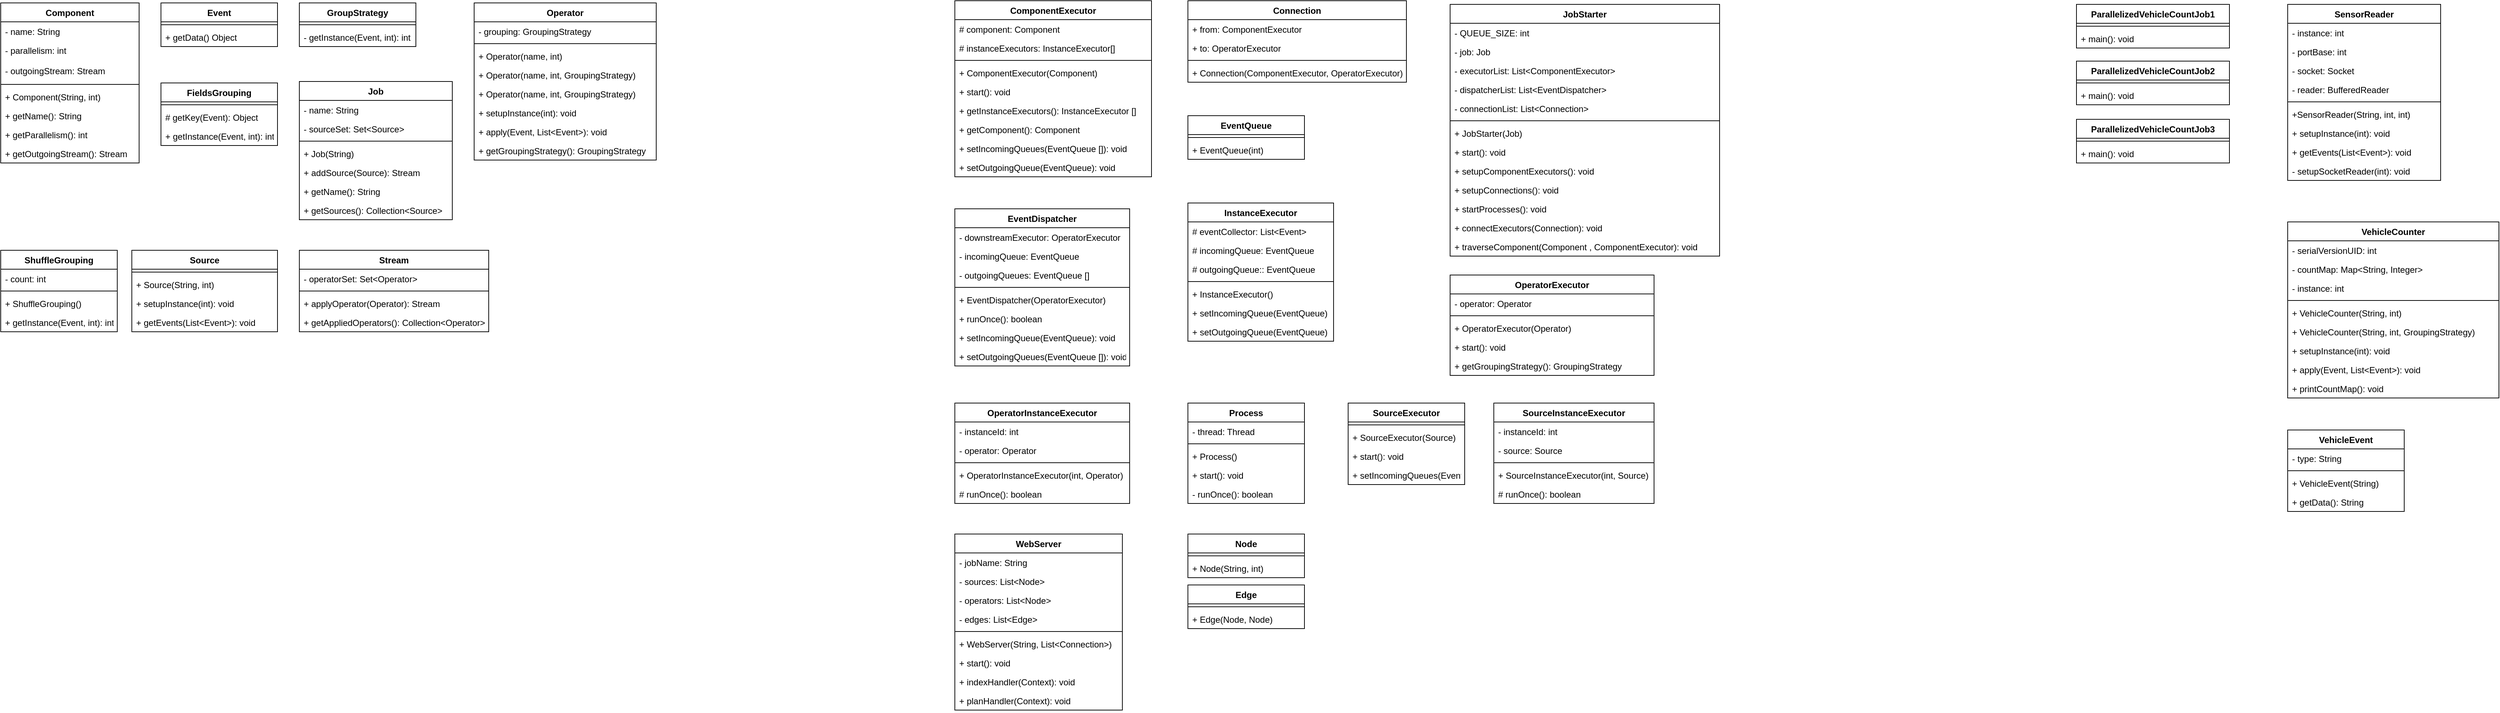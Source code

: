 <mxfile version="13.9.9" type="device" pages="3"><diagram name="Page-1" id="29RWSG03DG6tvhg_sa5S"><mxGraphModel dx="2926" dy="1691" grid="1" gridSize="10" guides="1" tooltips="1" connect="1" arrows="1" fold="1" page="1" pageScale="1" pageWidth="850" pageHeight="1100" math="0" shadow="0"><root><mxCell id="0"/><mxCell id="1" parent="0"/><mxCell id="dME8KIFarTQv_B4d5muw-1" value="Component" style="swimlane;fontStyle=1;align=center;verticalAlign=top;childLayout=stackLayout;horizontal=1;startSize=26;horizontalStack=0;resizeParent=1;resizeParentMax=0;resizeLast=0;collapsible=1;marginBottom=0;" parent="1" vertex="1"><mxGeometry x="30" y="40" width="190" height="220" as="geometry"/></mxCell><mxCell id="dME8KIFarTQv_B4d5muw-2" value="- name: String" style="text;strokeColor=none;fillColor=none;align=left;verticalAlign=top;spacingLeft=4;spacingRight=4;overflow=hidden;rotatable=0;points=[[0,0.5],[1,0.5]];portConstraint=eastwest;" parent="dME8KIFarTQv_B4d5muw-1" vertex="1"><mxGeometry y="26" width="190" height="26" as="geometry"/></mxCell><mxCell id="dME8KIFarTQv_B4d5muw-5" value="- parallelism: int" style="text;strokeColor=none;fillColor=none;align=left;verticalAlign=top;spacingLeft=4;spacingRight=4;overflow=hidden;rotatable=0;points=[[0,0.5],[1,0.5]];portConstraint=eastwest;" parent="dME8KIFarTQv_B4d5muw-1" vertex="1"><mxGeometry y="52" width="190" height="28" as="geometry"/></mxCell><mxCell id="dME8KIFarTQv_B4d5muw-6" value="- outgoingStream: Stream" style="text;strokeColor=none;fillColor=none;align=left;verticalAlign=top;spacingLeft=4;spacingRight=4;overflow=hidden;rotatable=0;points=[[0,0.5],[1,0.5]];portConstraint=eastwest;" parent="dME8KIFarTQv_B4d5muw-1" vertex="1"><mxGeometry y="80" width="190" height="28" as="geometry"/></mxCell><mxCell id="dME8KIFarTQv_B4d5muw-3" value="" style="line;strokeWidth=1;fillColor=none;align=left;verticalAlign=middle;spacingTop=-1;spacingLeft=3;spacingRight=3;rotatable=0;labelPosition=right;points=[];portConstraint=eastwest;strokeColor=inherit;" parent="dME8KIFarTQv_B4d5muw-1" vertex="1"><mxGeometry y="108" width="190" height="8" as="geometry"/></mxCell><mxCell id="dME8KIFarTQv_B4d5muw-4" value="+ Component(String, int)&#10;" style="text;strokeColor=none;fillColor=none;align=left;verticalAlign=top;spacingLeft=4;spacingRight=4;overflow=hidden;rotatable=0;points=[[0,0.5],[1,0.5]];portConstraint=eastwest;" parent="dME8KIFarTQv_B4d5muw-1" vertex="1"><mxGeometry y="116" width="190" height="26" as="geometry"/></mxCell><mxCell id="dME8KIFarTQv_B4d5muw-7" value="+ getName(): String" style="text;strokeColor=none;fillColor=none;align=left;verticalAlign=top;spacingLeft=4;spacingRight=4;overflow=hidden;rotatable=0;points=[[0,0.5],[1,0.5]];portConstraint=eastwest;" parent="dME8KIFarTQv_B4d5muw-1" vertex="1"><mxGeometry y="142" width="190" height="26" as="geometry"/></mxCell><mxCell id="dME8KIFarTQv_B4d5muw-8" value="+ getParallelism(): int" style="text;strokeColor=none;fillColor=none;align=left;verticalAlign=top;spacingLeft=4;spacingRight=4;overflow=hidden;rotatable=0;points=[[0,0.5],[1,0.5]];portConstraint=eastwest;" parent="dME8KIFarTQv_B4d5muw-1" vertex="1"><mxGeometry y="168" width="190" height="26" as="geometry"/></mxCell><mxCell id="dME8KIFarTQv_B4d5muw-9" value="+ getOutgoingStream(): Stream" style="text;strokeColor=none;fillColor=none;align=left;verticalAlign=top;spacingLeft=4;spacingRight=4;overflow=hidden;rotatable=0;points=[[0,0.5],[1,0.5]];portConstraint=eastwest;" parent="dME8KIFarTQv_B4d5muw-1" vertex="1"><mxGeometry y="194" width="190" height="26" as="geometry"/></mxCell><mxCell id="dME8KIFarTQv_B4d5muw-11" value="Event" style="swimlane;fontStyle=1;align=center;verticalAlign=top;childLayout=stackLayout;horizontal=1;startSize=26;horizontalStack=0;resizeParent=1;resizeParentMax=0;resizeLast=0;collapsible=1;marginBottom=0;" parent="1" vertex="1"><mxGeometry x="250" y="40" width="160" height="60" as="geometry"/></mxCell><mxCell id="dME8KIFarTQv_B4d5muw-13" value="" style="line;strokeWidth=1;fillColor=none;align=left;verticalAlign=middle;spacingTop=-1;spacingLeft=3;spacingRight=3;rotatable=0;labelPosition=right;points=[];portConstraint=eastwest;strokeColor=inherit;" parent="dME8KIFarTQv_B4d5muw-11" vertex="1"><mxGeometry y="26" width="160" height="8" as="geometry"/></mxCell><mxCell id="dME8KIFarTQv_B4d5muw-14" value="+ getData() Object" style="text;strokeColor=none;fillColor=none;align=left;verticalAlign=top;spacingLeft=4;spacingRight=4;overflow=hidden;rotatable=0;points=[[0,0.5],[1,0.5]];portConstraint=eastwest;" parent="dME8KIFarTQv_B4d5muw-11" vertex="1"><mxGeometry y="34" width="160" height="26" as="geometry"/></mxCell><mxCell id="dME8KIFarTQv_B4d5muw-15" value="FieldsGrouping" style="swimlane;fontStyle=1;align=center;verticalAlign=top;childLayout=stackLayout;horizontal=1;startSize=26;horizontalStack=0;resizeParent=1;resizeParentMax=0;resizeLast=0;collapsible=1;marginBottom=0;" parent="1" vertex="1"><mxGeometry x="250" y="150" width="160" height="86" as="geometry"/></mxCell><mxCell id="dME8KIFarTQv_B4d5muw-17" value="" style="line;strokeWidth=1;fillColor=none;align=left;verticalAlign=middle;spacingTop=-1;spacingLeft=3;spacingRight=3;rotatable=0;labelPosition=right;points=[];portConstraint=eastwest;strokeColor=inherit;" parent="dME8KIFarTQv_B4d5muw-15" vertex="1"><mxGeometry y="26" width="160" height="8" as="geometry"/></mxCell><mxCell id="dME8KIFarTQv_B4d5muw-18" value="# getKey(Event): Object" style="text;strokeColor=none;fillColor=none;align=left;verticalAlign=top;spacingLeft=4;spacingRight=4;overflow=hidden;rotatable=0;points=[[0,0.5],[1,0.5]];portConstraint=eastwest;" parent="dME8KIFarTQv_B4d5muw-15" vertex="1"><mxGeometry y="34" width="160" height="26" as="geometry"/></mxCell><mxCell id="dME8KIFarTQv_B4d5muw-19" value="+ getInstance(Event, int): int" style="text;strokeColor=none;fillColor=none;align=left;verticalAlign=top;spacingLeft=4;spacingRight=4;overflow=hidden;rotatable=0;points=[[0,0.5],[1,0.5]];portConstraint=eastwest;" parent="dME8KIFarTQv_B4d5muw-15" vertex="1"><mxGeometry y="60" width="160" height="26" as="geometry"/></mxCell><mxCell id="dME8KIFarTQv_B4d5muw-20" value="GroupStrategy" style="swimlane;fontStyle=1;align=center;verticalAlign=top;childLayout=stackLayout;horizontal=1;startSize=26;horizontalStack=0;resizeParent=1;resizeParentMax=0;resizeLast=0;collapsible=1;marginBottom=0;" parent="1" vertex="1"><mxGeometry x="440" y="40" width="160" height="60" as="geometry"/></mxCell><mxCell id="dME8KIFarTQv_B4d5muw-21" value="" style="line;strokeWidth=1;fillColor=none;align=left;verticalAlign=middle;spacingTop=-1;spacingLeft=3;spacingRight=3;rotatable=0;labelPosition=right;points=[];portConstraint=eastwest;strokeColor=inherit;" parent="dME8KIFarTQv_B4d5muw-20" vertex="1"><mxGeometry y="26" width="160" height="8" as="geometry"/></mxCell><mxCell id="dME8KIFarTQv_B4d5muw-22" value="- getInstance(Event, int): int" style="text;strokeColor=none;fillColor=none;align=left;verticalAlign=top;spacingLeft=4;spacingRight=4;overflow=hidden;rotatable=0;points=[[0,0.5],[1,0.5]];portConstraint=eastwest;" parent="dME8KIFarTQv_B4d5muw-20" vertex="1"><mxGeometry y="34" width="160" height="26" as="geometry"/></mxCell><mxCell id="dME8KIFarTQv_B4d5muw-24" value="Job" style="swimlane;fontStyle=1;align=center;verticalAlign=top;childLayout=stackLayout;horizontal=1;startSize=26;horizontalStack=0;resizeParent=1;resizeParentMax=0;resizeLast=0;collapsible=1;marginBottom=0;" parent="1" vertex="1"><mxGeometry x="440" y="148" width="210" height="190" as="geometry"/></mxCell><mxCell id="dME8KIFarTQv_B4d5muw-25" value="- name: String" style="text;strokeColor=none;fillColor=none;align=left;verticalAlign=top;spacingLeft=4;spacingRight=4;overflow=hidden;rotatable=0;points=[[0,0.5],[1,0.5]];portConstraint=eastwest;" parent="dME8KIFarTQv_B4d5muw-24" vertex="1"><mxGeometry y="26" width="210" height="26" as="geometry"/></mxCell><mxCell id="dME8KIFarTQv_B4d5muw-28" value="- sourceSet: Set&lt;Source&gt;" style="text;strokeColor=none;fillColor=none;align=left;verticalAlign=top;spacingLeft=4;spacingRight=4;overflow=hidden;rotatable=0;points=[[0,0.5],[1,0.5]];portConstraint=eastwest;" parent="dME8KIFarTQv_B4d5muw-24" vertex="1"><mxGeometry y="52" width="210" height="26" as="geometry"/></mxCell><mxCell id="dME8KIFarTQv_B4d5muw-26" value="" style="line;strokeWidth=1;fillColor=none;align=left;verticalAlign=middle;spacingTop=-1;spacingLeft=3;spacingRight=3;rotatable=0;labelPosition=right;points=[];portConstraint=eastwest;strokeColor=inherit;" parent="dME8KIFarTQv_B4d5muw-24" vertex="1"><mxGeometry y="78" width="210" height="8" as="geometry"/></mxCell><mxCell id="dME8KIFarTQv_B4d5muw-27" value="+ Job(String)" style="text;strokeColor=none;fillColor=none;align=left;verticalAlign=top;spacingLeft=4;spacingRight=4;overflow=hidden;rotatable=0;points=[[0,0.5],[1,0.5]];portConstraint=eastwest;" parent="dME8KIFarTQv_B4d5muw-24" vertex="1"><mxGeometry y="86" width="210" height="26" as="geometry"/></mxCell><mxCell id="dME8KIFarTQv_B4d5muw-30" value="+ addSource(Source): Stream" style="text;strokeColor=none;fillColor=none;align=left;verticalAlign=top;spacingLeft=4;spacingRight=4;overflow=hidden;rotatable=0;points=[[0,0.5],[1,0.5]];portConstraint=eastwest;" parent="dME8KIFarTQv_B4d5muw-24" vertex="1"><mxGeometry y="112" width="210" height="26" as="geometry"/></mxCell><mxCell id="dME8KIFarTQv_B4d5muw-31" value="+ getName(): String" style="text;strokeColor=none;fillColor=none;align=left;verticalAlign=top;spacingLeft=4;spacingRight=4;overflow=hidden;rotatable=0;points=[[0,0.5],[1,0.5]];portConstraint=eastwest;" parent="dME8KIFarTQv_B4d5muw-24" vertex="1"><mxGeometry y="138" width="210" height="26" as="geometry"/></mxCell><mxCell id="dME8KIFarTQv_B4d5muw-32" value="+ getSources(): Collection&lt;Source&gt;" style="text;strokeColor=none;fillColor=none;align=left;verticalAlign=top;spacingLeft=4;spacingRight=4;overflow=hidden;rotatable=0;points=[[0,0.5],[1,0.5]];portConstraint=eastwest;" parent="dME8KIFarTQv_B4d5muw-24" vertex="1"><mxGeometry y="164" width="210" height="26" as="geometry"/></mxCell><mxCell id="dME8KIFarTQv_B4d5muw-33" value="Operator" style="swimlane;fontStyle=1;align=center;verticalAlign=top;childLayout=stackLayout;horizontal=1;startSize=26;horizontalStack=0;resizeParent=1;resizeParentMax=0;resizeLast=0;collapsible=1;marginBottom=0;" parent="1" vertex="1"><mxGeometry x="680" y="40" width="250" height="216" as="geometry"/></mxCell><mxCell id="dME8KIFarTQv_B4d5muw-34" value="- grouping: GroupingStrategy" style="text;strokeColor=none;fillColor=none;align=left;verticalAlign=top;spacingLeft=4;spacingRight=4;overflow=hidden;rotatable=0;points=[[0,0.5],[1,0.5]];portConstraint=eastwest;" parent="dME8KIFarTQv_B4d5muw-33" vertex="1"><mxGeometry y="26" width="250" height="26" as="geometry"/></mxCell><mxCell id="dME8KIFarTQv_B4d5muw-35" value="" style="line;strokeWidth=1;fillColor=none;align=left;verticalAlign=middle;spacingTop=-1;spacingLeft=3;spacingRight=3;rotatable=0;labelPosition=right;points=[];portConstraint=eastwest;strokeColor=inherit;" parent="dME8KIFarTQv_B4d5muw-33" vertex="1"><mxGeometry y="52" width="250" height="8" as="geometry"/></mxCell><mxCell id="dME8KIFarTQv_B4d5muw-36" value="+ Operator(name, int)" style="text;strokeColor=none;fillColor=none;align=left;verticalAlign=top;spacingLeft=4;spacingRight=4;overflow=hidden;rotatable=0;points=[[0,0.5],[1,0.5]];portConstraint=eastwest;" parent="dME8KIFarTQv_B4d5muw-33" vertex="1"><mxGeometry y="60" width="250" height="26" as="geometry"/></mxCell><mxCell id="dME8KIFarTQv_B4d5muw-37" value="+ Operator(name, int, GroupingStrategy)" style="text;strokeColor=none;fillColor=none;align=left;verticalAlign=top;spacingLeft=4;spacingRight=4;overflow=hidden;rotatable=0;points=[[0,0.5],[1,0.5]];portConstraint=eastwest;" parent="dME8KIFarTQv_B4d5muw-33" vertex="1"><mxGeometry y="86" width="250" height="26" as="geometry"/></mxCell><mxCell id="dME8KIFarTQv_B4d5muw-38" value="+ Operator(name, int, GroupingStrategy)" style="text;strokeColor=none;fillColor=none;align=left;verticalAlign=top;spacingLeft=4;spacingRight=4;overflow=hidden;rotatable=0;points=[[0,0.5],[1,0.5]];portConstraint=eastwest;" parent="dME8KIFarTQv_B4d5muw-33" vertex="1"><mxGeometry y="112" width="250" height="26" as="geometry"/></mxCell><mxCell id="dME8KIFarTQv_B4d5muw-39" value="+ setupInstance(int): void" style="text;strokeColor=none;fillColor=none;align=left;verticalAlign=top;spacingLeft=4;spacingRight=4;overflow=hidden;rotatable=0;points=[[0,0.5],[1,0.5]];portConstraint=eastwest;" parent="dME8KIFarTQv_B4d5muw-33" vertex="1"><mxGeometry y="138" width="250" height="26" as="geometry"/></mxCell><mxCell id="dME8KIFarTQv_B4d5muw-40" value="+ apply(Event, List&lt;Event&gt;): void" style="text;strokeColor=none;fillColor=none;align=left;verticalAlign=top;spacingLeft=4;spacingRight=4;overflow=hidden;rotatable=0;points=[[0,0.5],[1,0.5]];portConstraint=eastwest;" parent="dME8KIFarTQv_B4d5muw-33" vertex="1"><mxGeometry y="164" width="250" height="26" as="geometry"/></mxCell><mxCell id="dME8KIFarTQv_B4d5muw-41" value="+ getGroupingStrategy(): GroupingStrategy" style="text;strokeColor=none;fillColor=none;align=left;verticalAlign=top;spacingLeft=4;spacingRight=4;overflow=hidden;rotatable=0;points=[[0,0.5],[1,0.5]];portConstraint=eastwest;" parent="dME8KIFarTQv_B4d5muw-33" vertex="1"><mxGeometry y="190" width="250" height="26" as="geometry"/></mxCell><mxCell id="dME8KIFarTQv_B4d5muw-42" value="ShuffleGrouping" style="swimlane;fontStyle=1;align=center;verticalAlign=top;childLayout=stackLayout;horizontal=1;startSize=26;horizontalStack=0;resizeParent=1;resizeParentMax=0;resizeLast=0;collapsible=1;marginBottom=0;" parent="1" vertex="1"><mxGeometry x="30" y="380" width="160" height="112" as="geometry"/></mxCell><mxCell id="dME8KIFarTQv_B4d5muw-43" value="- count: int" style="text;strokeColor=none;fillColor=none;align=left;verticalAlign=top;spacingLeft=4;spacingRight=4;overflow=hidden;rotatable=0;points=[[0,0.5],[1,0.5]];portConstraint=eastwest;" parent="dME8KIFarTQv_B4d5muw-42" vertex="1"><mxGeometry y="26" width="160" height="26" as="geometry"/></mxCell><mxCell id="dME8KIFarTQv_B4d5muw-44" value="" style="line;strokeWidth=1;fillColor=none;align=left;verticalAlign=middle;spacingTop=-1;spacingLeft=3;spacingRight=3;rotatable=0;labelPosition=right;points=[];portConstraint=eastwest;strokeColor=inherit;" parent="dME8KIFarTQv_B4d5muw-42" vertex="1"><mxGeometry y="52" width="160" height="8" as="geometry"/></mxCell><mxCell id="dME8KIFarTQv_B4d5muw-45" value="+ ShuffleGrouping()" style="text;strokeColor=none;fillColor=none;align=left;verticalAlign=top;spacingLeft=4;spacingRight=4;overflow=hidden;rotatable=0;points=[[0,0.5],[1,0.5]];portConstraint=eastwest;" parent="dME8KIFarTQv_B4d5muw-42" vertex="1"><mxGeometry y="60" width="160" height="26" as="geometry"/></mxCell><mxCell id="dME8KIFarTQv_B4d5muw-46" value="+ getInstance(Event, int): int" style="text;strokeColor=none;fillColor=none;align=left;verticalAlign=top;spacingLeft=4;spacingRight=4;overflow=hidden;rotatable=0;points=[[0,0.5],[1,0.5]];portConstraint=eastwest;" parent="dME8KIFarTQv_B4d5muw-42" vertex="1"><mxGeometry y="86" width="160" height="26" as="geometry"/></mxCell><mxCell id="dME8KIFarTQv_B4d5muw-47" value="Source" style="swimlane;fontStyle=1;align=center;verticalAlign=top;childLayout=stackLayout;horizontal=1;startSize=26;horizontalStack=0;resizeParent=1;resizeParentMax=0;resizeLast=0;collapsible=1;marginBottom=0;" parent="1" vertex="1"><mxGeometry x="210" y="380" width="200" height="112" as="geometry"/></mxCell><mxCell id="dME8KIFarTQv_B4d5muw-49" value="" style="line;strokeWidth=1;fillColor=none;align=left;verticalAlign=middle;spacingTop=-1;spacingLeft=3;spacingRight=3;rotatable=0;labelPosition=right;points=[];portConstraint=eastwest;strokeColor=inherit;" parent="dME8KIFarTQv_B4d5muw-47" vertex="1"><mxGeometry y="26" width="200" height="8" as="geometry"/></mxCell><mxCell id="dME8KIFarTQv_B4d5muw-50" value="+ Source(String, int)" style="text;strokeColor=none;fillColor=none;align=left;verticalAlign=top;spacingLeft=4;spacingRight=4;overflow=hidden;rotatable=0;points=[[0,0.5],[1,0.5]];portConstraint=eastwest;" parent="dME8KIFarTQv_B4d5muw-47" vertex="1"><mxGeometry y="34" width="200" height="26" as="geometry"/></mxCell><mxCell id="dME8KIFarTQv_B4d5muw-51" value="+ setupInstance(int): void" style="text;strokeColor=none;fillColor=none;align=left;verticalAlign=top;spacingLeft=4;spacingRight=4;overflow=hidden;rotatable=0;points=[[0,0.5],[1,0.5]];portConstraint=eastwest;" parent="dME8KIFarTQv_B4d5muw-47" vertex="1"><mxGeometry y="60" width="200" height="26" as="geometry"/></mxCell><mxCell id="dME8KIFarTQv_B4d5muw-52" value="+ getEvents(List&lt;Event&gt;): void" style="text;strokeColor=none;fillColor=none;align=left;verticalAlign=top;spacingLeft=4;spacingRight=4;overflow=hidden;rotatable=0;points=[[0,0.5],[1,0.5]];portConstraint=eastwest;" parent="dME8KIFarTQv_B4d5muw-47" vertex="1"><mxGeometry y="86" width="200" height="26" as="geometry"/></mxCell><mxCell id="dME8KIFarTQv_B4d5muw-53" value="Stream" style="swimlane;fontStyle=1;align=center;verticalAlign=top;childLayout=stackLayout;horizontal=1;startSize=26;horizontalStack=0;resizeParent=1;resizeParentMax=0;resizeLast=0;collapsible=1;marginBottom=0;" parent="1" vertex="1"><mxGeometry x="440" y="380" width="260" height="112" as="geometry"/></mxCell><mxCell id="dME8KIFarTQv_B4d5muw-54" value="- operatorSet: Set&lt;Operator&gt;" style="text;strokeColor=none;fillColor=none;align=left;verticalAlign=top;spacingLeft=4;spacingRight=4;overflow=hidden;rotatable=0;points=[[0,0.5],[1,0.5]];portConstraint=eastwest;" parent="dME8KIFarTQv_B4d5muw-53" vertex="1"><mxGeometry y="26" width="260" height="26" as="geometry"/></mxCell><mxCell id="dME8KIFarTQv_B4d5muw-55" value="" style="line;strokeWidth=1;fillColor=none;align=left;verticalAlign=middle;spacingTop=-1;spacingLeft=3;spacingRight=3;rotatable=0;labelPosition=right;points=[];portConstraint=eastwest;strokeColor=inherit;" parent="dME8KIFarTQv_B4d5muw-53" vertex="1"><mxGeometry y="52" width="260" height="8" as="geometry"/></mxCell><mxCell id="dME8KIFarTQv_B4d5muw-56" value="+ applyOperator(Operator): Stream" style="text;strokeColor=none;fillColor=none;align=left;verticalAlign=top;spacingLeft=4;spacingRight=4;overflow=hidden;rotatable=0;points=[[0,0.5],[1,0.5]];portConstraint=eastwest;" parent="dME8KIFarTQv_B4d5muw-53" vertex="1"><mxGeometry y="60" width="260" height="26" as="geometry"/></mxCell><mxCell id="dME8KIFarTQv_B4d5muw-57" value="+ getAppliedOperators(): Collection&lt;Operator&gt;" style="text;strokeColor=none;fillColor=none;align=left;verticalAlign=top;spacingLeft=4;spacingRight=4;overflow=hidden;rotatable=0;points=[[0,0.5],[1,0.5]];portConstraint=eastwest;" parent="dME8KIFarTQv_B4d5muw-53" vertex="1"><mxGeometry y="86" width="260" height="26" as="geometry"/></mxCell><mxCell id="dME8KIFarTQv_B4d5muw-58" value="ComponentExecutor" style="swimlane;fontStyle=1;align=center;verticalAlign=top;childLayout=stackLayout;horizontal=1;startSize=26;horizontalStack=0;resizeParent=1;resizeParentMax=0;resizeLast=0;collapsible=1;marginBottom=0;" parent="1" vertex="1"><mxGeometry x="1340" y="37" width="270" height="242" as="geometry"/></mxCell><mxCell id="dME8KIFarTQv_B4d5muw-59" value="# component: Component" style="text;strokeColor=none;fillColor=none;align=left;verticalAlign=top;spacingLeft=4;spacingRight=4;overflow=hidden;rotatable=0;points=[[0,0.5],[1,0.5]];portConstraint=eastwest;" parent="dME8KIFarTQv_B4d5muw-58" vertex="1"><mxGeometry y="26" width="270" height="26" as="geometry"/></mxCell><mxCell id="dME8KIFarTQv_B4d5muw-62" value="# instanceExecutors: InstanceExecutor[]" style="text;strokeColor=none;fillColor=none;align=left;verticalAlign=top;spacingLeft=4;spacingRight=4;overflow=hidden;rotatable=0;points=[[0,0.5],[1,0.5]];portConstraint=eastwest;" parent="dME8KIFarTQv_B4d5muw-58" vertex="1"><mxGeometry y="52" width="270" height="26" as="geometry"/></mxCell><mxCell id="dME8KIFarTQv_B4d5muw-60" value="" style="line;strokeWidth=1;fillColor=none;align=left;verticalAlign=middle;spacingTop=-1;spacingLeft=3;spacingRight=3;rotatable=0;labelPosition=right;points=[];portConstraint=eastwest;strokeColor=inherit;" parent="dME8KIFarTQv_B4d5muw-58" vertex="1"><mxGeometry y="78" width="270" height="8" as="geometry"/></mxCell><mxCell id="dME8KIFarTQv_B4d5muw-61" value="+ ComponentExecutor(Component)" style="text;strokeColor=none;fillColor=none;align=left;verticalAlign=top;spacingLeft=4;spacingRight=4;overflow=hidden;rotatable=0;points=[[0,0.5],[1,0.5]];portConstraint=eastwest;" parent="dME8KIFarTQv_B4d5muw-58" vertex="1"><mxGeometry y="86" width="270" height="26" as="geometry"/></mxCell><mxCell id="dME8KIFarTQv_B4d5muw-64" value="+ start(): void" style="text;strokeColor=none;fillColor=none;align=left;verticalAlign=top;spacingLeft=4;spacingRight=4;overflow=hidden;rotatable=0;points=[[0,0.5],[1,0.5]];portConstraint=eastwest;" parent="dME8KIFarTQv_B4d5muw-58" vertex="1"><mxGeometry y="112" width="270" height="26" as="geometry"/></mxCell><mxCell id="dME8KIFarTQv_B4d5muw-65" value="+ getInstanceExecutors(): InstanceExecutor []" style="text;strokeColor=none;fillColor=none;align=left;verticalAlign=top;spacingLeft=4;spacingRight=4;overflow=hidden;rotatable=0;points=[[0,0.5],[1,0.5]];portConstraint=eastwest;" parent="dME8KIFarTQv_B4d5muw-58" vertex="1"><mxGeometry y="138" width="270" height="26" as="geometry"/></mxCell><mxCell id="ZswXk2qyhTqX93nTtyMn-1" value="+ getComponent(): Component" style="text;strokeColor=none;fillColor=none;align=left;verticalAlign=top;spacingLeft=4;spacingRight=4;overflow=hidden;rotatable=0;points=[[0,0.5],[1,0.5]];portConstraint=eastwest;" parent="dME8KIFarTQv_B4d5muw-58" vertex="1"><mxGeometry y="164" width="270" height="26" as="geometry"/></mxCell><mxCell id="ZswXk2qyhTqX93nTtyMn-2" value="+ setIncomingQueues(EventQueue []): void" style="text;strokeColor=none;fillColor=none;align=left;verticalAlign=top;spacingLeft=4;spacingRight=4;overflow=hidden;rotatable=0;points=[[0,0.5],[1,0.5]];portConstraint=eastwest;" parent="dME8KIFarTQv_B4d5muw-58" vertex="1"><mxGeometry y="190" width="270" height="26" as="geometry"/></mxCell><mxCell id="ZswXk2qyhTqX93nTtyMn-3" value="+ setOutgoingQueue(EventQueue): void" style="text;strokeColor=none;fillColor=none;align=left;verticalAlign=top;spacingLeft=4;spacingRight=4;overflow=hidden;rotatable=0;points=[[0,0.5],[1,0.5]];portConstraint=eastwest;" parent="dME8KIFarTQv_B4d5muw-58" vertex="1"><mxGeometry y="216" width="270" height="26" as="geometry"/></mxCell><mxCell id="ZswXk2qyhTqX93nTtyMn-4" value="Connection" style="swimlane;fontStyle=1;align=center;verticalAlign=top;childLayout=stackLayout;horizontal=1;startSize=26;horizontalStack=0;resizeParent=1;resizeParentMax=0;resizeLast=0;collapsible=1;marginBottom=0;" parent="1" vertex="1"><mxGeometry x="1660" y="37" width="300" height="112" as="geometry"/></mxCell><mxCell id="ZswXk2qyhTqX93nTtyMn-5" value="+ from: ComponentExecutor" style="text;strokeColor=none;fillColor=none;align=left;verticalAlign=top;spacingLeft=4;spacingRight=4;overflow=hidden;rotatable=0;points=[[0,0.5],[1,0.5]];portConstraint=eastwest;" parent="ZswXk2qyhTqX93nTtyMn-4" vertex="1"><mxGeometry y="26" width="300" height="26" as="geometry"/></mxCell><mxCell id="ZswXk2qyhTqX93nTtyMn-8" value="+ to: OperatorExecutor" style="text;strokeColor=none;fillColor=none;align=left;verticalAlign=top;spacingLeft=4;spacingRight=4;overflow=hidden;rotatable=0;points=[[0,0.5],[1,0.5]];portConstraint=eastwest;" parent="ZswXk2qyhTqX93nTtyMn-4" vertex="1"><mxGeometry y="52" width="300" height="26" as="geometry"/></mxCell><mxCell id="ZswXk2qyhTqX93nTtyMn-6" value="" style="line;strokeWidth=1;fillColor=none;align=left;verticalAlign=middle;spacingTop=-1;spacingLeft=3;spacingRight=3;rotatable=0;labelPosition=right;points=[];portConstraint=eastwest;" parent="ZswXk2qyhTqX93nTtyMn-4" vertex="1"><mxGeometry y="78" width="300" height="8" as="geometry"/></mxCell><mxCell id="ZswXk2qyhTqX93nTtyMn-7" value="+ Connection(ComponentExecutor, OperatorExecutor)" style="text;strokeColor=none;fillColor=none;align=left;verticalAlign=top;spacingLeft=4;spacingRight=4;overflow=hidden;rotatable=0;points=[[0,0.5],[1,0.5]];portConstraint=eastwest;" parent="ZswXk2qyhTqX93nTtyMn-4" vertex="1"><mxGeometry y="86" width="300" height="26" as="geometry"/></mxCell><mxCell id="ZswXk2qyhTqX93nTtyMn-9" value="EventDispatcher" style="swimlane;fontStyle=1;align=center;verticalAlign=top;childLayout=stackLayout;horizontal=1;startSize=26;horizontalStack=0;resizeParent=1;resizeParentMax=0;resizeLast=0;collapsible=1;marginBottom=0;" parent="1" vertex="1"><mxGeometry x="1340" y="323" width="240" height="216" as="geometry"/></mxCell><mxCell id="ZswXk2qyhTqX93nTtyMn-10" value="- downstreamExecutor: OperatorExecutor" style="text;strokeColor=none;fillColor=none;align=left;verticalAlign=top;spacingLeft=4;spacingRight=4;overflow=hidden;rotatable=0;points=[[0,0.5],[1,0.5]];portConstraint=eastwest;" parent="ZswXk2qyhTqX93nTtyMn-9" vertex="1"><mxGeometry y="26" width="240" height="26" as="geometry"/></mxCell><mxCell id="ZswXk2qyhTqX93nTtyMn-13" value="- incomingQueue: EventQueue" style="text;strokeColor=none;fillColor=none;align=left;verticalAlign=top;spacingLeft=4;spacingRight=4;overflow=hidden;rotatable=0;points=[[0,0.5],[1,0.5]];portConstraint=eastwest;" parent="ZswXk2qyhTqX93nTtyMn-9" vertex="1"><mxGeometry y="52" width="240" height="26" as="geometry"/></mxCell><mxCell id="ZswXk2qyhTqX93nTtyMn-14" value="- outgoingQueues: EventQueue []" style="text;strokeColor=none;fillColor=none;align=left;verticalAlign=top;spacingLeft=4;spacingRight=4;overflow=hidden;rotatable=0;points=[[0,0.5],[1,0.5]];portConstraint=eastwest;" parent="ZswXk2qyhTqX93nTtyMn-9" vertex="1"><mxGeometry y="78" width="240" height="26" as="geometry"/></mxCell><mxCell id="ZswXk2qyhTqX93nTtyMn-11" value="" style="line;strokeWidth=1;fillColor=none;align=left;verticalAlign=middle;spacingTop=-1;spacingLeft=3;spacingRight=3;rotatable=0;labelPosition=right;points=[];portConstraint=eastwest;" parent="ZswXk2qyhTqX93nTtyMn-9" vertex="1"><mxGeometry y="104" width="240" height="8" as="geometry"/></mxCell><mxCell id="ZswXk2qyhTqX93nTtyMn-12" value="+ EventDispatcher(OperatorExecutor)" style="text;strokeColor=none;fillColor=none;align=left;verticalAlign=top;spacingLeft=4;spacingRight=4;overflow=hidden;rotatable=0;points=[[0,0.5],[1,0.5]];portConstraint=eastwest;" parent="ZswXk2qyhTqX93nTtyMn-9" vertex="1"><mxGeometry y="112" width="240" height="26" as="geometry"/></mxCell><mxCell id="ZswXk2qyhTqX93nTtyMn-15" value="+ runOnce(): boolean" style="text;strokeColor=none;fillColor=none;align=left;verticalAlign=top;spacingLeft=4;spacingRight=4;overflow=hidden;rotatable=0;points=[[0,0.5],[1,0.5]];portConstraint=eastwest;" parent="ZswXk2qyhTqX93nTtyMn-9" vertex="1"><mxGeometry y="138" width="240" height="26" as="geometry"/></mxCell><mxCell id="ZswXk2qyhTqX93nTtyMn-16" value="+ setIncomingQueue(EventQueue): void" style="text;strokeColor=none;fillColor=none;align=left;verticalAlign=top;spacingLeft=4;spacingRight=4;overflow=hidden;rotatable=0;points=[[0,0.5],[1,0.5]];portConstraint=eastwest;" parent="ZswXk2qyhTqX93nTtyMn-9" vertex="1"><mxGeometry y="164" width="240" height="26" as="geometry"/></mxCell><mxCell id="ZswXk2qyhTqX93nTtyMn-17" value="+ setOutgoingQueues(EventQueue []): void" style="text;strokeColor=none;fillColor=none;align=left;verticalAlign=top;spacingLeft=4;spacingRight=4;overflow=hidden;rotatable=0;points=[[0,0.5],[1,0.5]];portConstraint=eastwest;" parent="ZswXk2qyhTqX93nTtyMn-9" vertex="1"><mxGeometry y="190" width="240" height="26" as="geometry"/></mxCell><mxCell id="ZswXk2qyhTqX93nTtyMn-18" value="EventQueue" style="swimlane;fontStyle=1;align=center;verticalAlign=top;childLayout=stackLayout;horizontal=1;startSize=26;horizontalStack=0;resizeParent=1;resizeParentMax=0;resizeLast=0;collapsible=1;marginBottom=0;" parent="1" vertex="1"><mxGeometry x="1660" y="195" width="160" height="60" as="geometry"/></mxCell><mxCell id="ZswXk2qyhTqX93nTtyMn-20" value="" style="line;strokeWidth=1;fillColor=none;align=left;verticalAlign=middle;spacingTop=-1;spacingLeft=3;spacingRight=3;rotatable=0;labelPosition=right;points=[];portConstraint=eastwest;" parent="ZswXk2qyhTqX93nTtyMn-18" vertex="1"><mxGeometry y="26" width="160" height="8" as="geometry"/></mxCell><mxCell id="ZswXk2qyhTqX93nTtyMn-21" value="+ EventQueue(int)" style="text;strokeColor=none;fillColor=none;align=left;verticalAlign=top;spacingLeft=4;spacingRight=4;overflow=hidden;rotatable=0;points=[[0,0.5],[1,0.5]];portConstraint=eastwest;" parent="ZswXk2qyhTqX93nTtyMn-18" vertex="1"><mxGeometry y="34" width="160" height="26" as="geometry"/></mxCell><mxCell id="ZswXk2qyhTqX93nTtyMn-22" value="InstanceExecutor" style="swimlane;fontStyle=1;align=center;verticalAlign=top;childLayout=stackLayout;horizontal=1;startSize=26;horizontalStack=0;resizeParent=1;resizeParentMax=0;resizeLast=0;collapsible=1;marginBottom=0;" parent="1" vertex="1"><mxGeometry x="1660" y="315" width="200" height="190" as="geometry"/></mxCell><mxCell id="ZswXk2qyhTqX93nTtyMn-23" value="# eventCollector: List&lt;Event&gt;" style="text;strokeColor=none;fillColor=none;align=left;verticalAlign=top;spacingLeft=4;spacingRight=4;overflow=hidden;rotatable=0;points=[[0,0.5],[1,0.5]];portConstraint=eastwest;" parent="ZswXk2qyhTqX93nTtyMn-22" vertex="1"><mxGeometry y="26" width="200" height="26" as="geometry"/></mxCell><mxCell id="ZswXk2qyhTqX93nTtyMn-26" value="# incomingQueue: EventQueue" style="text;strokeColor=none;fillColor=none;align=left;verticalAlign=top;spacingLeft=4;spacingRight=4;overflow=hidden;rotatable=0;points=[[0,0.5],[1,0.5]];portConstraint=eastwest;" parent="ZswXk2qyhTqX93nTtyMn-22" vertex="1"><mxGeometry y="52" width="200" height="26" as="geometry"/></mxCell><mxCell id="ZswXk2qyhTqX93nTtyMn-27" value="# outgoingQueue:: EventQueue" style="text;strokeColor=none;fillColor=none;align=left;verticalAlign=top;spacingLeft=4;spacingRight=4;overflow=hidden;rotatable=0;points=[[0,0.5],[1,0.5]];portConstraint=eastwest;" parent="ZswXk2qyhTqX93nTtyMn-22" vertex="1"><mxGeometry y="78" width="200" height="26" as="geometry"/></mxCell><mxCell id="ZswXk2qyhTqX93nTtyMn-24" value="" style="line;strokeWidth=1;fillColor=none;align=left;verticalAlign=middle;spacingTop=-1;spacingLeft=3;spacingRight=3;rotatable=0;labelPosition=right;points=[];portConstraint=eastwest;" parent="ZswXk2qyhTqX93nTtyMn-22" vertex="1"><mxGeometry y="104" width="200" height="8" as="geometry"/></mxCell><mxCell id="ZswXk2qyhTqX93nTtyMn-25" value="+ InstanceExecutor()" style="text;strokeColor=none;fillColor=none;align=left;verticalAlign=top;spacingLeft=4;spacingRight=4;overflow=hidden;rotatable=0;points=[[0,0.5],[1,0.5]];portConstraint=eastwest;" parent="ZswXk2qyhTqX93nTtyMn-22" vertex="1"><mxGeometry y="112" width="200" height="26" as="geometry"/></mxCell><mxCell id="ZswXk2qyhTqX93nTtyMn-28" value="+ setIncomingQueue(EventQueue)" style="text;strokeColor=none;fillColor=none;align=left;verticalAlign=top;spacingLeft=4;spacingRight=4;overflow=hidden;rotatable=0;points=[[0,0.5],[1,0.5]];portConstraint=eastwest;" parent="ZswXk2qyhTqX93nTtyMn-22" vertex="1"><mxGeometry y="138" width="200" height="26" as="geometry"/></mxCell><mxCell id="ZswXk2qyhTqX93nTtyMn-29" value="+ setOutgoingQueue(EventQueue)" style="text;strokeColor=none;fillColor=none;align=left;verticalAlign=top;spacingLeft=4;spacingRight=4;overflow=hidden;rotatable=0;points=[[0,0.5],[1,0.5]];portConstraint=eastwest;" parent="ZswXk2qyhTqX93nTtyMn-22" vertex="1"><mxGeometry y="164" width="200" height="26" as="geometry"/></mxCell><mxCell id="ZswXk2qyhTqX93nTtyMn-30" value="JobStarter" style="swimlane;fontStyle=1;align=center;verticalAlign=top;childLayout=stackLayout;horizontal=1;startSize=26;horizontalStack=0;resizeParent=1;resizeParentMax=0;resizeLast=0;collapsible=1;marginBottom=0;" parent="1" vertex="1"><mxGeometry x="2020" y="42" width="370" height="346" as="geometry"/></mxCell><mxCell id="ZswXk2qyhTqX93nTtyMn-31" value="- QUEUE_SIZE: int" style="text;strokeColor=none;fillColor=none;align=left;verticalAlign=top;spacingLeft=4;spacingRight=4;overflow=hidden;rotatable=0;points=[[0,0.5],[1,0.5]];portConstraint=eastwest;" parent="ZswXk2qyhTqX93nTtyMn-30" vertex="1"><mxGeometry y="26" width="370" height="26" as="geometry"/></mxCell><mxCell id="ZswXk2qyhTqX93nTtyMn-34" value="- job: Job" style="text;strokeColor=none;fillColor=none;align=left;verticalAlign=top;spacingLeft=4;spacingRight=4;overflow=hidden;rotatable=0;points=[[0,0.5],[1,0.5]];portConstraint=eastwest;" parent="ZswXk2qyhTqX93nTtyMn-30" vertex="1"><mxGeometry y="52" width="370" height="26" as="geometry"/></mxCell><mxCell id="ZswXk2qyhTqX93nTtyMn-35" value="- executorList: List&lt;ComponentExecutor&gt;" style="text;strokeColor=none;fillColor=none;align=left;verticalAlign=top;spacingLeft=4;spacingRight=4;overflow=hidden;rotatable=0;points=[[0,0.5],[1,0.5]];portConstraint=eastwest;" parent="ZswXk2qyhTqX93nTtyMn-30" vertex="1"><mxGeometry y="78" width="370" height="26" as="geometry"/></mxCell><mxCell id="ZswXk2qyhTqX93nTtyMn-36" value="- dispatcherList: List&lt;EventDispatcher&gt;" style="text;strokeColor=none;fillColor=none;align=left;verticalAlign=top;spacingLeft=4;spacingRight=4;overflow=hidden;rotatable=0;points=[[0,0.5],[1,0.5]];portConstraint=eastwest;" parent="ZswXk2qyhTqX93nTtyMn-30" vertex="1"><mxGeometry y="104" width="370" height="26" as="geometry"/></mxCell><mxCell id="ZswXk2qyhTqX93nTtyMn-37" value="- connectionList: List&lt;Connection&gt;" style="text;strokeColor=none;fillColor=none;align=left;verticalAlign=top;spacingLeft=4;spacingRight=4;overflow=hidden;rotatable=0;points=[[0,0.5],[1,0.5]];portConstraint=eastwest;" parent="ZswXk2qyhTqX93nTtyMn-30" vertex="1"><mxGeometry y="130" width="370" height="26" as="geometry"/></mxCell><mxCell id="ZswXk2qyhTqX93nTtyMn-32" value="" style="line;strokeWidth=1;fillColor=none;align=left;verticalAlign=middle;spacingTop=-1;spacingLeft=3;spacingRight=3;rotatable=0;labelPosition=right;points=[];portConstraint=eastwest;" parent="ZswXk2qyhTqX93nTtyMn-30" vertex="1"><mxGeometry y="156" width="370" height="8" as="geometry"/></mxCell><mxCell id="ZswXk2qyhTqX93nTtyMn-33" value="+ JobStarter(Job)" style="text;strokeColor=none;fillColor=none;align=left;verticalAlign=top;spacingLeft=4;spacingRight=4;overflow=hidden;rotatable=0;points=[[0,0.5],[1,0.5]];portConstraint=eastwest;" parent="ZswXk2qyhTqX93nTtyMn-30" vertex="1"><mxGeometry y="164" width="370" height="26" as="geometry"/></mxCell><mxCell id="ZswXk2qyhTqX93nTtyMn-39" value="+ start(): void" style="text;strokeColor=none;fillColor=none;align=left;verticalAlign=top;spacingLeft=4;spacingRight=4;overflow=hidden;rotatable=0;points=[[0,0.5],[1,0.5]];portConstraint=eastwest;" parent="ZswXk2qyhTqX93nTtyMn-30" vertex="1"><mxGeometry y="190" width="370" height="26" as="geometry"/></mxCell><mxCell id="ZswXk2qyhTqX93nTtyMn-40" value="+ setupComponentExecutors(): void" style="text;strokeColor=none;fillColor=none;align=left;verticalAlign=top;spacingLeft=4;spacingRight=4;overflow=hidden;rotatable=0;points=[[0,0.5],[1,0.5]];portConstraint=eastwest;" parent="ZswXk2qyhTqX93nTtyMn-30" vertex="1"><mxGeometry y="216" width="370" height="26" as="geometry"/></mxCell><mxCell id="ZswXk2qyhTqX93nTtyMn-41" value="+ setupConnections(): void" style="text;strokeColor=none;fillColor=none;align=left;verticalAlign=top;spacingLeft=4;spacingRight=4;overflow=hidden;rotatable=0;points=[[0,0.5],[1,0.5]];portConstraint=eastwest;" parent="ZswXk2qyhTqX93nTtyMn-30" vertex="1"><mxGeometry y="242" width="370" height="26" as="geometry"/></mxCell><mxCell id="ZswXk2qyhTqX93nTtyMn-42" value="+ startProcesses(): void" style="text;strokeColor=none;fillColor=none;align=left;verticalAlign=top;spacingLeft=4;spacingRight=4;overflow=hidden;rotatable=0;points=[[0,0.5],[1,0.5]];portConstraint=eastwest;" parent="ZswXk2qyhTqX93nTtyMn-30" vertex="1"><mxGeometry y="268" width="370" height="26" as="geometry"/></mxCell><mxCell id="ZswXk2qyhTqX93nTtyMn-43" value="+ connectExecutors(Connection): void" style="text;strokeColor=none;fillColor=none;align=left;verticalAlign=top;spacingLeft=4;spacingRight=4;overflow=hidden;rotatable=0;points=[[0,0.5],[1,0.5]];portConstraint=eastwest;" parent="ZswXk2qyhTqX93nTtyMn-30" vertex="1"><mxGeometry y="294" width="370" height="26" as="geometry"/></mxCell><mxCell id="ZswXk2qyhTqX93nTtyMn-44" value="+ traverseComponent(Component , ComponentExecutor): void" style="text;strokeColor=none;fillColor=none;align=left;verticalAlign=top;spacingLeft=4;spacingRight=4;overflow=hidden;rotatable=0;points=[[0,0.5],[1,0.5]];portConstraint=eastwest;" parent="ZswXk2qyhTqX93nTtyMn-30" vertex="1"><mxGeometry y="320" width="370" height="26" as="geometry"/></mxCell><mxCell id="ZswXk2qyhTqX93nTtyMn-45" value="OperatorExecutor" style="swimlane;fontStyle=1;align=center;verticalAlign=top;childLayout=stackLayout;horizontal=1;startSize=26;horizontalStack=0;resizeParent=1;resizeParentMax=0;resizeLast=0;collapsible=1;marginBottom=0;" parent="1" vertex="1"><mxGeometry x="2020" y="414" width="280" height="138" as="geometry"/></mxCell><mxCell id="ZswXk2qyhTqX93nTtyMn-46" value="- operator: Operator" style="text;strokeColor=none;fillColor=none;align=left;verticalAlign=top;spacingLeft=4;spacingRight=4;overflow=hidden;rotatable=0;points=[[0,0.5],[1,0.5]];portConstraint=eastwest;" parent="ZswXk2qyhTqX93nTtyMn-45" vertex="1"><mxGeometry y="26" width="280" height="26" as="geometry"/></mxCell><mxCell id="ZswXk2qyhTqX93nTtyMn-47" value="" style="line;strokeWidth=1;fillColor=none;align=left;verticalAlign=middle;spacingTop=-1;spacingLeft=3;spacingRight=3;rotatable=0;labelPosition=right;points=[];portConstraint=eastwest;" parent="ZswXk2qyhTqX93nTtyMn-45" vertex="1"><mxGeometry y="52" width="280" height="8" as="geometry"/></mxCell><mxCell id="ZswXk2qyhTqX93nTtyMn-48" value="+ OperatorExecutor(Operator)" style="text;strokeColor=none;fillColor=none;align=left;verticalAlign=top;spacingLeft=4;spacingRight=4;overflow=hidden;rotatable=0;points=[[0,0.5],[1,0.5]];portConstraint=eastwest;" parent="ZswXk2qyhTqX93nTtyMn-45" vertex="1"><mxGeometry y="60" width="280" height="26" as="geometry"/></mxCell><mxCell id="ZswXk2qyhTqX93nTtyMn-49" value="+ start(): void" style="text;strokeColor=none;fillColor=none;align=left;verticalAlign=top;spacingLeft=4;spacingRight=4;overflow=hidden;rotatable=0;points=[[0,0.5],[1,0.5]];portConstraint=eastwest;" parent="ZswXk2qyhTqX93nTtyMn-45" vertex="1"><mxGeometry y="86" width="280" height="26" as="geometry"/></mxCell><mxCell id="ZswXk2qyhTqX93nTtyMn-50" value="+ getGroupingStrategy(): GroupingStrategy" style="text;strokeColor=none;fillColor=none;align=left;verticalAlign=top;spacingLeft=4;spacingRight=4;overflow=hidden;rotatable=0;points=[[0,0.5],[1,0.5]];portConstraint=eastwest;" parent="ZswXk2qyhTqX93nTtyMn-45" vertex="1"><mxGeometry y="112" width="280" height="26" as="geometry"/></mxCell><mxCell id="ZswXk2qyhTqX93nTtyMn-51" value="OperatorInstanceExecutor" style="swimlane;fontStyle=1;align=center;verticalAlign=top;childLayout=stackLayout;horizontal=1;startSize=26;horizontalStack=0;resizeParent=1;resizeParentMax=0;resizeLast=0;collapsible=1;marginBottom=0;" parent="1" vertex="1"><mxGeometry x="1340" y="590" width="240" height="138" as="geometry"/></mxCell><mxCell id="ZswXk2qyhTqX93nTtyMn-52" value="- instanceId: int" style="text;strokeColor=none;fillColor=none;align=left;verticalAlign=top;spacingLeft=4;spacingRight=4;overflow=hidden;rotatable=0;points=[[0,0.5],[1,0.5]];portConstraint=eastwest;" parent="ZswXk2qyhTqX93nTtyMn-51" vertex="1"><mxGeometry y="26" width="240" height="26" as="geometry"/></mxCell><mxCell id="ZswXk2qyhTqX93nTtyMn-55" value="- operator: Operator" style="text;strokeColor=none;fillColor=none;align=left;verticalAlign=top;spacingLeft=4;spacingRight=4;overflow=hidden;rotatable=0;points=[[0,0.5],[1,0.5]];portConstraint=eastwest;" parent="ZswXk2qyhTqX93nTtyMn-51" vertex="1"><mxGeometry y="52" width="240" height="26" as="geometry"/></mxCell><mxCell id="ZswXk2qyhTqX93nTtyMn-53" value="" style="line;strokeWidth=1;fillColor=none;align=left;verticalAlign=middle;spacingTop=-1;spacingLeft=3;spacingRight=3;rotatable=0;labelPosition=right;points=[];portConstraint=eastwest;" parent="ZswXk2qyhTqX93nTtyMn-51" vertex="1"><mxGeometry y="78" width="240" height="8" as="geometry"/></mxCell><mxCell id="ZswXk2qyhTqX93nTtyMn-54" value="+ OperatorInstanceExecutor(int, Operator)" style="text;strokeColor=none;fillColor=none;align=left;verticalAlign=top;spacingLeft=4;spacingRight=4;overflow=hidden;rotatable=0;points=[[0,0.5],[1,0.5]];portConstraint=eastwest;" parent="ZswXk2qyhTqX93nTtyMn-51" vertex="1"><mxGeometry y="86" width="240" height="26" as="geometry"/></mxCell><mxCell id="ZswXk2qyhTqX93nTtyMn-56" value="# runOnce(): boolean" style="text;strokeColor=none;fillColor=none;align=left;verticalAlign=top;spacingLeft=4;spacingRight=4;overflow=hidden;rotatable=0;points=[[0,0.5],[1,0.5]];portConstraint=eastwest;" parent="ZswXk2qyhTqX93nTtyMn-51" vertex="1"><mxGeometry y="112" width="240" height="26" as="geometry"/></mxCell><mxCell id="ZswXk2qyhTqX93nTtyMn-57" value="Process" style="swimlane;fontStyle=1;align=center;verticalAlign=top;childLayout=stackLayout;horizontal=1;startSize=26;horizontalStack=0;resizeParent=1;resizeParentMax=0;resizeLast=0;collapsible=1;marginBottom=0;" parent="1" vertex="1"><mxGeometry x="1660" y="590" width="160" height="138" as="geometry"/></mxCell><mxCell id="ZswXk2qyhTqX93nTtyMn-58" value="- thread: Thread" style="text;strokeColor=none;fillColor=none;align=left;verticalAlign=top;spacingLeft=4;spacingRight=4;overflow=hidden;rotatable=0;points=[[0,0.5],[1,0.5]];portConstraint=eastwest;" parent="ZswXk2qyhTqX93nTtyMn-57" vertex="1"><mxGeometry y="26" width="160" height="26" as="geometry"/></mxCell><mxCell id="ZswXk2qyhTqX93nTtyMn-59" value="" style="line;strokeWidth=1;fillColor=none;align=left;verticalAlign=middle;spacingTop=-1;spacingLeft=3;spacingRight=3;rotatable=0;labelPosition=right;points=[];portConstraint=eastwest;" parent="ZswXk2qyhTqX93nTtyMn-57" vertex="1"><mxGeometry y="52" width="160" height="8" as="geometry"/></mxCell><mxCell id="ZswXk2qyhTqX93nTtyMn-60" value="+ Process()&#10;" style="text;strokeColor=none;fillColor=none;align=left;verticalAlign=top;spacingLeft=4;spacingRight=4;overflow=hidden;rotatable=0;points=[[0,0.5],[1,0.5]];portConstraint=eastwest;" parent="ZswXk2qyhTqX93nTtyMn-57" vertex="1"><mxGeometry y="60" width="160" height="26" as="geometry"/></mxCell><mxCell id="ZswXk2qyhTqX93nTtyMn-61" value="+ start(): void&#10;" style="text;strokeColor=none;fillColor=none;align=left;verticalAlign=top;spacingLeft=4;spacingRight=4;overflow=hidden;rotatable=0;points=[[0,0.5],[1,0.5]];portConstraint=eastwest;" parent="ZswXk2qyhTqX93nTtyMn-57" vertex="1"><mxGeometry y="86" width="160" height="26" as="geometry"/></mxCell><mxCell id="ZswXk2qyhTqX93nTtyMn-62" value="- runOnce(): boolean" style="text;strokeColor=none;fillColor=none;align=left;verticalAlign=top;spacingLeft=4;spacingRight=4;overflow=hidden;rotatable=0;points=[[0,0.5],[1,0.5]];portConstraint=eastwest;" parent="ZswXk2qyhTqX93nTtyMn-57" vertex="1"><mxGeometry y="112" width="160" height="26" as="geometry"/></mxCell><mxCell id="ZswXk2qyhTqX93nTtyMn-63" value="SourceExecutor" style="swimlane;fontStyle=1;align=center;verticalAlign=top;childLayout=stackLayout;horizontal=1;startSize=26;horizontalStack=0;resizeParent=1;resizeParentMax=0;resizeLast=0;collapsible=1;marginBottom=0;" parent="1" vertex="1"><mxGeometry x="1880" y="590" width="160" height="112" as="geometry"/></mxCell><mxCell id="ZswXk2qyhTqX93nTtyMn-65" value="" style="line;strokeWidth=1;fillColor=none;align=left;verticalAlign=middle;spacingTop=-1;spacingLeft=3;spacingRight=3;rotatable=0;labelPosition=right;points=[];portConstraint=eastwest;" parent="ZswXk2qyhTqX93nTtyMn-63" vertex="1"><mxGeometry y="26" width="160" height="8" as="geometry"/></mxCell><mxCell id="ZswXk2qyhTqX93nTtyMn-66" value="+ SourceExecutor(Source)" style="text;strokeColor=none;fillColor=none;align=left;verticalAlign=top;spacingLeft=4;spacingRight=4;overflow=hidden;rotatable=0;points=[[0,0.5],[1,0.5]];portConstraint=eastwest;" parent="ZswXk2qyhTqX93nTtyMn-63" vertex="1"><mxGeometry y="34" width="160" height="26" as="geometry"/></mxCell><mxCell id="ZswXk2qyhTqX93nTtyMn-67" value="+ start(): void" style="text;strokeColor=none;fillColor=none;align=left;verticalAlign=top;spacingLeft=4;spacingRight=4;overflow=hidden;rotatable=0;points=[[0,0.5],[1,0.5]];portConstraint=eastwest;" parent="ZswXk2qyhTqX93nTtyMn-63" vertex="1"><mxGeometry y="60" width="160" height="26" as="geometry"/></mxCell><mxCell id="ZswXk2qyhTqX93nTtyMn-68" value="+ setIncomingQueues(EventQueue[]): void" style="text;strokeColor=none;fillColor=none;align=left;verticalAlign=top;spacingLeft=4;spacingRight=4;overflow=hidden;rotatable=0;points=[[0,0.5],[1,0.5]];portConstraint=eastwest;" parent="ZswXk2qyhTqX93nTtyMn-63" vertex="1"><mxGeometry y="86" width="160" height="26" as="geometry"/></mxCell><mxCell id="ZswXk2qyhTqX93nTtyMn-69" value="SourceInstanceExecutor" style="swimlane;fontStyle=1;align=center;verticalAlign=top;childLayout=stackLayout;horizontal=1;startSize=26;horizontalStack=0;resizeParent=1;resizeParentMax=0;resizeLast=0;collapsible=1;marginBottom=0;" parent="1" vertex="1"><mxGeometry x="2080" y="590" width="220" height="138" as="geometry"/></mxCell><mxCell id="ZswXk2qyhTqX93nTtyMn-70" value="- instanceId: int" style="text;strokeColor=none;fillColor=none;align=left;verticalAlign=top;spacingLeft=4;spacingRight=4;overflow=hidden;rotatable=0;points=[[0,0.5],[1,0.5]];portConstraint=eastwest;" parent="ZswXk2qyhTqX93nTtyMn-69" vertex="1"><mxGeometry y="26" width="220" height="26" as="geometry"/></mxCell><mxCell id="ZswXk2qyhTqX93nTtyMn-73" value="- source: Source" style="text;strokeColor=none;fillColor=none;align=left;verticalAlign=top;spacingLeft=4;spacingRight=4;overflow=hidden;rotatable=0;points=[[0,0.5],[1,0.5]];portConstraint=eastwest;" parent="ZswXk2qyhTqX93nTtyMn-69" vertex="1"><mxGeometry y="52" width="220" height="26" as="geometry"/></mxCell><mxCell id="ZswXk2qyhTqX93nTtyMn-71" value="" style="line;strokeWidth=1;fillColor=none;align=left;verticalAlign=middle;spacingTop=-1;spacingLeft=3;spacingRight=3;rotatable=0;labelPosition=right;points=[];portConstraint=eastwest;" parent="ZswXk2qyhTqX93nTtyMn-69" vertex="1"><mxGeometry y="78" width="220" height="8" as="geometry"/></mxCell><mxCell id="ZswXk2qyhTqX93nTtyMn-72" value="+ SourceInstanceExecutor(int, Source)" style="text;strokeColor=none;fillColor=none;align=left;verticalAlign=top;spacingLeft=4;spacingRight=4;overflow=hidden;rotatable=0;points=[[0,0.5],[1,0.5]];portConstraint=eastwest;" parent="ZswXk2qyhTqX93nTtyMn-69" vertex="1"><mxGeometry y="86" width="220" height="26" as="geometry"/></mxCell><mxCell id="ZswXk2qyhTqX93nTtyMn-74" value="# runOnce(): boolean" style="text;strokeColor=none;fillColor=none;align=left;verticalAlign=top;spacingLeft=4;spacingRight=4;overflow=hidden;rotatable=0;points=[[0,0.5],[1,0.5]];portConstraint=eastwest;" parent="ZswXk2qyhTqX93nTtyMn-69" vertex="1"><mxGeometry y="112" width="220" height="26" as="geometry"/></mxCell><mxCell id="ZswXk2qyhTqX93nTtyMn-79" value="WebServer" style="swimlane;fontStyle=1;align=center;verticalAlign=top;childLayout=stackLayout;horizontal=1;startSize=26;horizontalStack=0;resizeParent=1;resizeParentMax=0;resizeLast=0;collapsible=1;marginBottom=0;" parent="1" vertex="1"><mxGeometry x="1340" y="770" width="230" height="242" as="geometry"/></mxCell><mxCell id="ZswXk2qyhTqX93nTtyMn-80" value="- jobName: String" style="text;strokeColor=none;fillColor=none;align=left;verticalAlign=top;spacingLeft=4;spacingRight=4;overflow=hidden;rotatable=0;points=[[0,0.5],[1,0.5]];portConstraint=eastwest;" parent="ZswXk2qyhTqX93nTtyMn-79" vertex="1"><mxGeometry y="26" width="230" height="26" as="geometry"/></mxCell><mxCell id="ZswXk2qyhTqX93nTtyMn-90" value="- sources: List&lt;Node&gt;" style="text;strokeColor=none;fillColor=none;align=left;verticalAlign=top;spacingLeft=4;spacingRight=4;overflow=hidden;rotatable=0;points=[[0,0.5],[1,0.5]];portConstraint=eastwest;" parent="ZswXk2qyhTqX93nTtyMn-79" vertex="1"><mxGeometry y="52" width="230" height="26" as="geometry"/></mxCell><mxCell id="ZswXk2qyhTqX93nTtyMn-91" value="- operators: List&lt;Node&gt;" style="text;strokeColor=none;fillColor=none;align=left;verticalAlign=top;spacingLeft=4;spacingRight=4;overflow=hidden;rotatable=0;points=[[0,0.5],[1,0.5]];portConstraint=eastwest;" parent="ZswXk2qyhTqX93nTtyMn-79" vertex="1"><mxGeometry y="78" width="230" height="26" as="geometry"/></mxCell><mxCell id="ZswXk2qyhTqX93nTtyMn-92" value="- edges: List&lt;Edge&gt;" style="text;strokeColor=none;fillColor=none;align=left;verticalAlign=top;spacingLeft=4;spacingRight=4;overflow=hidden;rotatable=0;points=[[0,0.5],[1,0.5]];portConstraint=eastwest;" parent="ZswXk2qyhTqX93nTtyMn-79" vertex="1"><mxGeometry y="104" width="230" height="26" as="geometry"/></mxCell><mxCell id="ZswXk2qyhTqX93nTtyMn-81" value="" style="line;strokeWidth=1;fillColor=none;align=left;verticalAlign=middle;spacingTop=-1;spacingLeft=3;spacingRight=3;rotatable=0;labelPosition=right;points=[];portConstraint=eastwest;" parent="ZswXk2qyhTqX93nTtyMn-79" vertex="1"><mxGeometry y="130" width="230" height="8" as="geometry"/></mxCell><mxCell id="ZswXk2qyhTqX93nTtyMn-82" value="+ WebServer(String, List&lt;Connection&gt;)" style="text;strokeColor=none;fillColor=none;align=left;verticalAlign=top;spacingLeft=4;spacingRight=4;overflow=hidden;rotatable=0;points=[[0,0.5],[1,0.5]];portConstraint=eastwest;" parent="ZswXk2qyhTqX93nTtyMn-79" vertex="1"><mxGeometry y="138" width="230" height="26" as="geometry"/></mxCell><mxCell id="ZswXk2qyhTqX93nTtyMn-95" value="+ start(): void" style="text;strokeColor=none;fillColor=none;align=left;verticalAlign=top;spacingLeft=4;spacingRight=4;overflow=hidden;rotatable=0;points=[[0,0.5],[1,0.5]];portConstraint=eastwest;" parent="ZswXk2qyhTqX93nTtyMn-79" vertex="1"><mxGeometry y="164" width="230" height="26" as="geometry"/></mxCell><mxCell id="ZswXk2qyhTqX93nTtyMn-96" value="+ indexHandler(Context): void" style="text;strokeColor=none;fillColor=none;align=left;verticalAlign=top;spacingLeft=4;spacingRight=4;overflow=hidden;rotatable=0;points=[[0,0.5],[1,0.5]];portConstraint=eastwest;" parent="ZswXk2qyhTqX93nTtyMn-79" vertex="1"><mxGeometry y="190" width="230" height="26" as="geometry"/></mxCell><mxCell id="ZswXk2qyhTqX93nTtyMn-97" value="+ planHandler(Context): void         " style="text;strokeColor=none;fillColor=none;align=left;verticalAlign=top;spacingLeft=4;spacingRight=4;overflow=hidden;rotatable=0;points=[[0,0.5],[1,0.5]];portConstraint=eastwest;" parent="ZswXk2qyhTqX93nTtyMn-79" vertex="1"><mxGeometry y="216" width="230" height="26" as="geometry"/></mxCell><mxCell id="ZswXk2qyhTqX93nTtyMn-83" value="Node" style="swimlane;fontStyle=1;align=center;verticalAlign=top;childLayout=stackLayout;horizontal=1;startSize=26;horizontalStack=0;resizeParent=1;resizeParentMax=0;resizeLast=0;collapsible=1;marginBottom=0;" parent="1" vertex="1"><mxGeometry x="1660" y="770" width="160" height="60" as="geometry"/></mxCell><mxCell id="ZswXk2qyhTqX93nTtyMn-85" value="" style="line;strokeWidth=1;fillColor=none;align=left;verticalAlign=middle;spacingTop=-1;spacingLeft=3;spacingRight=3;rotatable=0;labelPosition=right;points=[];portConstraint=eastwest;" parent="ZswXk2qyhTqX93nTtyMn-83" vertex="1"><mxGeometry y="26" width="160" height="8" as="geometry"/></mxCell><mxCell id="ZswXk2qyhTqX93nTtyMn-86" value="+ Node(String, int)" style="text;strokeColor=none;fillColor=none;align=left;verticalAlign=top;spacingLeft=4;spacingRight=4;overflow=hidden;rotatable=0;points=[[0,0.5],[1,0.5]];portConstraint=eastwest;" parent="ZswXk2qyhTqX93nTtyMn-83" vertex="1"><mxGeometry y="34" width="160" height="26" as="geometry"/></mxCell><mxCell id="ZswXk2qyhTqX93nTtyMn-87" value="Edge" style="swimlane;fontStyle=1;align=center;verticalAlign=top;childLayout=stackLayout;horizontal=1;startSize=26;horizontalStack=0;resizeParent=1;resizeParentMax=0;resizeLast=0;collapsible=1;marginBottom=0;" parent="1" vertex="1"><mxGeometry x="1660" y="840" width="160" height="60" as="geometry"/></mxCell><mxCell id="ZswXk2qyhTqX93nTtyMn-88" value="" style="line;strokeWidth=1;fillColor=none;align=left;verticalAlign=middle;spacingTop=-1;spacingLeft=3;spacingRight=3;rotatable=0;labelPosition=right;points=[];portConstraint=eastwest;" parent="ZswXk2qyhTqX93nTtyMn-87" vertex="1"><mxGeometry y="26" width="160" height="8" as="geometry"/></mxCell><mxCell id="ZswXk2qyhTqX93nTtyMn-89" value="+ Edge(Node, Node)" style="text;strokeColor=none;fillColor=none;align=left;verticalAlign=top;spacingLeft=4;spacingRight=4;overflow=hidden;rotatable=0;points=[[0,0.5],[1,0.5]];portConstraint=eastwest;" parent="ZswXk2qyhTqX93nTtyMn-87" vertex="1"><mxGeometry y="34" width="160" height="26" as="geometry"/></mxCell><mxCell id="ZswXk2qyhTqX93nTtyMn-98" value="ParallelizedVehicleCountJob1" style="swimlane;fontStyle=1;align=center;verticalAlign=top;childLayout=stackLayout;horizontal=1;startSize=26;horizontalStack=0;resizeParent=1;resizeParentMax=0;resizeLast=0;collapsible=1;marginBottom=0;" parent="1" vertex="1"><mxGeometry x="2880" y="42" width="210" height="60" as="geometry"/></mxCell><mxCell id="ZswXk2qyhTqX93nTtyMn-100" value="" style="line;strokeWidth=1;fillColor=none;align=left;verticalAlign=middle;spacingTop=-1;spacingLeft=3;spacingRight=3;rotatable=0;labelPosition=right;points=[];portConstraint=eastwest;" parent="ZswXk2qyhTqX93nTtyMn-98" vertex="1"><mxGeometry y="26" width="210" height="8" as="geometry"/></mxCell><mxCell id="ZswXk2qyhTqX93nTtyMn-101" value="+ main(): void" style="text;strokeColor=none;fillColor=none;align=left;verticalAlign=top;spacingLeft=4;spacingRight=4;overflow=hidden;rotatable=0;points=[[0,0.5],[1,0.5]];portConstraint=eastwest;" parent="ZswXk2qyhTqX93nTtyMn-98" vertex="1"><mxGeometry y="34" width="210" height="26" as="geometry"/></mxCell><mxCell id="ZswXk2qyhTqX93nTtyMn-102" value="ParallelizedVehicleCountJob2" style="swimlane;fontStyle=1;align=center;verticalAlign=top;childLayout=stackLayout;horizontal=1;startSize=26;horizontalStack=0;resizeParent=1;resizeParentMax=0;resizeLast=0;collapsible=1;marginBottom=0;" parent="1" vertex="1"><mxGeometry x="2880" y="120" width="210" height="60" as="geometry"/></mxCell><mxCell id="ZswXk2qyhTqX93nTtyMn-103" value="" style="line;strokeWidth=1;fillColor=none;align=left;verticalAlign=middle;spacingTop=-1;spacingLeft=3;spacingRight=3;rotatable=0;labelPosition=right;points=[];portConstraint=eastwest;" parent="ZswXk2qyhTqX93nTtyMn-102" vertex="1"><mxGeometry y="26" width="210" height="8" as="geometry"/></mxCell><mxCell id="ZswXk2qyhTqX93nTtyMn-104" value="+ main(): void" style="text;strokeColor=none;fillColor=none;align=left;verticalAlign=top;spacingLeft=4;spacingRight=4;overflow=hidden;rotatable=0;points=[[0,0.5],[1,0.5]];portConstraint=eastwest;" parent="ZswXk2qyhTqX93nTtyMn-102" vertex="1"><mxGeometry y="34" width="210" height="26" as="geometry"/></mxCell><mxCell id="ZswXk2qyhTqX93nTtyMn-105" value="ParallelizedVehicleCountJob3" style="swimlane;fontStyle=1;align=center;verticalAlign=top;childLayout=stackLayout;horizontal=1;startSize=26;horizontalStack=0;resizeParent=1;resizeParentMax=0;resizeLast=0;collapsible=1;marginBottom=0;" parent="1" vertex="1"><mxGeometry x="2880" y="200" width="210" height="60" as="geometry"/></mxCell><mxCell id="ZswXk2qyhTqX93nTtyMn-106" value="" style="line;strokeWidth=1;fillColor=none;align=left;verticalAlign=middle;spacingTop=-1;spacingLeft=3;spacingRight=3;rotatable=0;labelPosition=right;points=[];portConstraint=eastwest;" parent="ZswXk2qyhTqX93nTtyMn-105" vertex="1"><mxGeometry y="26" width="210" height="8" as="geometry"/></mxCell><mxCell id="ZswXk2qyhTqX93nTtyMn-107" value="+ main(): void" style="text;strokeColor=none;fillColor=none;align=left;verticalAlign=top;spacingLeft=4;spacingRight=4;overflow=hidden;rotatable=0;points=[[0,0.5],[1,0.5]];portConstraint=eastwest;" parent="ZswXk2qyhTqX93nTtyMn-105" vertex="1"><mxGeometry y="34" width="210" height="26" as="geometry"/></mxCell><mxCell id="ZswXk2qyhTqX93nTtyMn-108" value="SensorReader" style="swimlane;fontStyle=1;align=center;verticalAlign=top;childLayout=stackLayout;horizontal=1;startSize=26;horizontalStack=0;resizeParent=1;resizeParentMax=0;resizeLast=0;collapsible=1;marginBottom=0;" parent="1" vertex="1"><mxGeometry x="3170" y="42" width="210" height="242" as="geometry"/></mxCell><mxCell id="ZswXk2qyhTqX93nTtyMn-109" value="- instance: int" style="text;strokeColor=none;fillColor=none;align=left;verticalAlign=top;spacingLeft=4;spacingRight=4;overflow=hidden;rotatable=0;points=[[0,0.5],[1,0.5]];portConstraint=eastwest;" parent="ZswXk2qyhTqX93nTtyMn-108" vertex="1"><mxGeometry y="26" width="210" height="26" as="geometry"/></mxCell><mxCell id="ZswXk2qyhTqX93nTtyMn-112" value="- portBase: int" style="text;strokeColor=none;fillColor=none;align=left;verticalAlign=top;spacingLeft=4;spacingRight=4;overflow=hidden;rotatable=0;points=[[0,0.5],[1,0.5]];portConstraint=eastwest;" parent="ZswXk2qyhTqX93nTtyMn-108" vertex="1"><mxGeometry y="52" width="210" height="26" as="geometry"/></mxCell><mxCell id="ZswXk2qyhTqX93nTtyMn-113" value="- socket: Socket" style="text;strokeColor=none;fillColor=none;align=left;verticalAlign=top;spacingLeft=4;spacingRight=4;overflow=hidden;rotatable=0;points=[[0,0.5],[1,0.5]];portConstraint=eastwest;" parent="ZswXk2qyhTqX93nTtyMn-108" vertex="1"><mxGeometry y="78" width="210" height="26" as="geometry"/></mxCell><mxCell id="ZswXk2qyhTqX93nTtyMn-114" value="- reader: BufferedReader" style="text;strokeColor=none;fillColor=none;align=left;verticalAlign=top;spacingLeft=4;spacingRight=4;overflow=hidden;rotatable=0;points=[[0,0.5],[1,0.5]];portConstraint=eastwest;" parent="ZswXk2qyhTqX93nTtyMn-108" vertex="1"><mxGeometry y="104" width="210" height="26" as="geometry"/></mxCell><mxCell id="ZswXk2qyhTqX93nTtyMn-110" value="" style="line;strokeWidth=1;fillColor=none;align=left;verticalAlign=middle;spacingTop=-1;spacingLeft=3;spacingRight=3;rotatable=0;labelPosition=right;points=[];portConstraint=eastwest;" parent="ZswXk2qyhTqX93nTtyMn-108" vertex="1"><mxGeometry y="130" width="210" height="8" as="geometry"/></mxCell><mxCell id="ZswXk2qyhTqX93nTtyMn-115" value="+SensorReader(String, int, int)" style="text;strokeColor=none;fillColor=none;align=left;verticalAlign=top;spacingLeft=4;spacingRight=4;overflow=hidden;rotatable=0;points=[[0,0.5],[1,0.5]];portConstraint=eastwest;" parent="ZswXk2qyhTqX93nTtyMn-108" vertex="1"><mxGeometry y="138" width="210" height="26" as="geometry"/></mxCell><mxCell id="ZswXk2qyhTqX93nTtyMn-116" value=" + setupInstance(int): void" style="text;strokeColor=none;fillColor=none;align=left;verticalAlign=top;spacingLeft=4;spacingRight=4;overflow=hidden;rotatable=0;points=[[0,0.5],[1,0.5]];portConstraint=eastwest;" parent="ZswXk2qyhTqX93nTtyMn-108" vertex="1"><mxGeometry y="164" width="210" height="26" as="geometry"/></mxCell><mxCell id="ZswXk2qyhTqX93nTtyMn-117" value="+ getEvents(List&lt;Event&gt;): void" style="text;strokeColor=none;fillColor=none;align=left;verticalAlign=top;spacingLeft=4;spacingRight=4;overflow=hidden;rotatable=0;points=[[0,0.5],[1,0.5]];portConstraint=eastwest;" parent="ZswXk2qyhTqX93nTtyMn-108" vertex="1"><mxGeometry y="190" width="210" height="26" as="geometry"/></mxCell><mxCell id="ZswXk2qyhTqX93nTtyMn-118" value="- setupSocketReader(int): void" style="text;strokeColor=none;fillColor=none;align=left;verticalAlign=top;spacingLeft=4;spacingRight=4;overflow=hidden;rotatable=0;points=[[0,0.5],[1,0.5]];portConstraint=eastwest;" parent="ZswXk2qyhTqX93nTtyMn-108" vertex="1"><mxGeometry y="216" width="210" height="26" as="geometry"/></mxCell><mxCell id="ZswXk2qyhTqX93nTtyMn-119" value="VehicleCounter" style="swimlane;fontStyle=1;align=center;verticalAlign=top;childLayout=stackLayout;horizontal=1;startSize=26;horizontalStack=0;resizeParent=1;resizeParentMax=0;resizeLast=0;collapsible=1;marginBottom=0;" parent="1" vertex="1"><mxGeometry x="3170" y="341" width="290" height="242" as="geometry"/></mxCell><mxCell id="ZswXk2qyhTqX93nTtyMn-120" value="- serialVersionUID: int" style="text;strokeColor=none;fillColor=none;align=left;verticalAlign=top;spacingLeft=4;spacingRight=4;overflow=hidden;rotatable=0;points=[[0,0.5],[1,0.5]];portConstraint=eastwest;" parent="ZswXk2qyhTqX93nTtyMn-119" vertex="1"><mxGeometry y="26" width="290" height="26" as="geometry"/></mxCell><mxCell id="ZswXk2qyhTqX93nTtyMn-123" value="- countMap: Map&lt;String, Integer&gt;" style="text;strokeColor=none;fillColor=none;align=left;verticalAlign=top;spacingLeft=4;spacingRight=4;overflow=hidden;rotatable=0;points=[[0,0.5],[1,0.5]];portConstraint=eastwest;" parent="ZswXk2qyhTqX93nTtyMn-119" vertex="1"><mxGeometry y="52" width="290" height="26" as="geometry"/></mxCell><mxCell id="ZswXk2qyhTqX93nTtyMn-124" value="- instance: int" style="text;strokeColor=none;fillColor=none;align=left;verticalAlign=top;spacingLeft=4;spacingRight=4;overflow=hidden;rotatable=0;points=[[0,0.5],[1,0.5]];portConstraint=eastwest;" parent="ZswXk2qyhTqX93nTtyMn-119" vertex="1"><mxGeometry y="78" width="290" height="26" as="geometry"/></mxCell><mxCell id="ZswXk2qyhTqX93nTtyMn-121" value="" style="line;strokeWidth=1;fillColor=none;align=left;verticalAlign=middle;spacingTop=-1;spacingLeft=3;spacingRight=3;rotatable=0;labelPosition=right;points=[];portConstraint=eastwest;" parent="ZswXk2qyhTqX93nTtyMn-119" vertex="1"><mxGeometry y="104" width="290" height="8" as="geometry"/></mxCell><mxCell id="ZswXk2qyhTqX93nTtyMn-122" value="+ VehicleCounter(String, int)" style="text;strokeColor=none;fillColor=none;align=left;verticalAlign=top;spacingLeft=4;spacingRight=4;overflow=hidden;rotatable=0;points=[[0,0.5],[1,0.5]];portConstraint=eastwest;" parent="ZswXk2qyhTqX93nTtyMn-119" vertex="1"><mxGeometry y="112" width="290" height="26" as="geometry"/></mxCell><mxCell id="ZswXk2qyhTqX93nTtyMn-126" value="+ VehicleCounter(String, int, GroupingStrategy)" style="text;strokeColor=none;fillColor=none;align=left;verticalAlign=top;spacingLeft=4;spacingRight=4;overflow=hidden;rotatable=0;points=[[0,0.5],[1,0.5]];portConstraint=eastwest;" parent="ZswXk2qyhTqX93nTtyMn-119" vertex="1"><mxGeometry y="138" width="290" height="26" as="geometry"/></mxCell><mxCell id="ZswXk2qyhTqX93nTtyMn-127" value="+ setupInstance(int): void" style="text;strokeColor=none;fillColor=none;align=left;verticalAlign=top;spacingLeft=4;spacingRight=4;overflow=hidden;rotatable=0;points=[[0,0.5],[1,0.5]];portConstraint=eastwest;" parent="ZswXk2qyhTqX93nTtyMn-119" vertex="1"><mxGeometry y="164" width="290" height="26" as="geometry"/></mxCell><mxCell id="ZswXk2qyhTqX93nTtyMn-128" value="+ apply(Event, List&lt;Event&gt;): void" style="text;strokeColor=none;fillColor=none;align=left;verticalAlign=top;spacingLeft=4;spacingRight=4;overflow=hidden;rotatable=0;points=[[0,0.5],[1,0.5]];portConstraint=eastwest;" parent="ZswXk2qyhTqX93nTtyMn-119" vertex="1"><mxGeometry y="190" width="290" height="26" as="geometry"/></mxCell><mxCell id="ZswXk2qyhTqX93nTtyMn-129" value="+ printCountMap(): void" style="text;strokeColor=none;fillColor=none;align=left;verticalAlign=top;spacingLeft=4;spacingRight=4;overflow=hidden;rotatable=0;points=[[0,0.5],[1,0.5]];portConstraint=eastwest;" parent="ZswXk2qyhTqX93nTtyMn-119" vertex="1"><mxGeometry y="216" width="290" height="26" as="geometry"/></mxCell><mxCell id="ZswXk2qyhTqX93nTtyMn-130" value="VehicleEvent" style="swimlane;fontStyle=1;align=center;verticalAlign=top;childLayout=stackLayout;horizontal=1;startSize=26;horizontalStack=0;resizeParent=1;resizeParentMax=0;resizeLast=0;collapsible=1;marginBottom=0;" parent="1" vertex="1"><mxGeometry x="3170" y="627" width="160" height="112" as="geometry"/></mxCell><mxCell id="ZswXk2qyhTqX93nTtyMn-131" value="- type: String" style="text;strokeColor=none;fillColor=none;align=left;verticalAlign=top;spacingLeft=4;spacingRight=4;overflow=hidden;rotatable=0;points=[[0,0.5],[1,0.5]];portConstraint=eastwest;" parent="ZswXk2qyhTqX93nTtyMn-130" vertex="1"><mxGeometry y="26" width="160" height="26" as="geometry"/></mxCell><mxCell id="ZswXk2qyhTqX93nTtyMn-132" value="" style="line;strokeWidth=1;fillColor=none;align=left;verticalAlign=middle;spacingTop=-1;spacingLeft=3;spacingRight=3;rotatable=0;labelPosition=right;points=[];portConstraint=eastwest;" parent="ZswXk2qyhTqX93nTtyMn-130" vertex="1"><mxGeometry y="52" width="160" height="8" as="geometry"/></mxCell><mxCell id="ZswXk2qyhTqX93nTtyMn-133" value="+ VehicleEvent(String)" style="text;strokeColor=none;fillColor=none;align=left;verticalAlign=top;spacingLeft=4;spacingRight=4;overflow=hidden;rotatable=0;points=[[0,0.5],[1,0.5]];portConstraint=eastwest;" parent="ZswXk2qyhTqX93nTtyMn-130" vertex="1"><mxGeometry y="60" width="160" height="26" as="geometry"/></mxCell><mxCell id="ZswXk2qyhTqX93nTtyMn-134" value="+ getData(): String" style="text;strokeColor=none;fillColor=none;align=left;verticalAlign=top;spacingLeft=4;spacingRight=4;overflow=hidden;rotatable=0;points=[[0,0.5],[1,0.5]];portConstraint=eastwest;" parent="ZswXk2qyhTqX93nTtyMn-130" vertex="1"><mxGeometry y="86" width="160" height="26" as="geometry"/></mxCell></root></mxGraphModel></diagram><diagram id="zjDyks-Ar2bP-vwF3dTR" name="API"><mxGraphModel dx="1024" dy="592" grid="1" gridSize="10" guides="1" tooltips="1" connect="1" arrows="1" fold="1" page="1" pageScale="1" pageWidth="850" pageHeight="1100" math="0" shadow="0"><root><mxCell id="vYRUkemxxYmQ93yomWKH-0"/><mxCell id="vYRUkemxxYmQ93yomWKH-1" parent="vYRUkemxxYmQ93yomWKH-0"/><mxCell id="gqQu4HjpOZlhX0DFnxga-0" value="Component" style="swimlane;fontStyle=1;align=center;verticalAlign=top;childLayout=stackLayout;horizontal=1;startSize=26;horizontalStack=0;resizeParent=1;resizeParentMax=0;resizeLast=0;collapsible=1;marginBottom=0;" vertex="1" parent="vYRUkemxxYmQ93yomWKH-1"><mxGeometry x="30" y="40" width="190" height="220" as="geometry"/></mxCell><mxCell id="gqQu4HjpOZlhX0DFnxga-1" value="- name: String" style="text;strokeColor=none;fillColor=none;align=left;verticalAlign=top;spacingLeft=4;spacingRight=4;overflow=hidden;rotatable=0;points=[[0,0.5],[1,0.5]];portConstraint=eastwest;" vertex="1" parent="gqQu4HjpOZlhX0DFnxga-0"><mxGeometry y="26" width="190" height="26" as="geometry"/></mxCell><mxCell id="gqQu4HjpOZlhX0DFnxga-2" value="- parallelism: int" style="text;strokeColor=none;fillColor=none;align=left;verticalAlign=top;spacingLeft=4;spacingRight=4;overflow=hidden;rotatable=0;points=[[0,0.5],[1,0.5]];portConstraint=eastwest;" vertex="1" parent="gqQu4HjpOZlhX0DFnxga-0"><mxGeometry y="52" width="190" height="28" as="geometry"/></mxCell><mxCell id="gqQu4HjpOZlhX0DFnxga-3" value="- outgoingStream: Stream" style="text;strokeColor=none;fillColor=none;align=left;verticalAlign=top;spacingLeft=4;spacingRight=4;overflow=hidden;rotatable=0;points=[[0,0.5],[1,0.5]];portConstraint=eastwest;" vertex="1" parent="gqQu4HjpOZlhX0DFnxga-0"><mxGeometry y="80" width="190" height="28" as="geometry"/></mxCell><mxCell id="gqQu4HjpOZlhX0DFnxga-4" value="" style="line;strokeWidth=1;fillColor=none;align=left;verticalAlign=middle;spacingTop=-1;spacingLeft=3;spacingRight=3;rotatable=0;labelPosition=right;points=[];portConstraint=eastwest;strokeColor=inherit;" vertex="1" parent="gqQu4HjpOZlhX0DFnxga-0"><mxGeometry y="108" width="190" height="8" as="geometry"/></mxCell><mxCell id="gqQu4HjpOZlhX0DFnxga-5" value="+ Component(String, int)&#10;" style="text;strokeColor=none;fillColor=none;align=left;verticalAlign=top;spacingLeft=4;spacingRight=4;overflow=hidden;rotatable=0;points=[[0,0.5],[1,0.5]];portConstraint=eastwest;" vertex="1" parent="gqQu4HjpOZlhX0DFnxga-0"><mxGeometry y="116" width="190" height="26" as="geometry"/></mxCell><mxCell id="gqQu4HjpOZlhX0DFnxga-6" value="+ getName(): String" style="text;strokeColor=none;fillColor=none;align=left;verticalAlign=top;spacingLeft=4;spacingRight=4;overflow=hidden;rotatable=0;points=[[0,0.5],[1,0.5]];portConstraint=eastwest;" vertex="1" parent="gqQu4HjpOZlhX0DFnxga-0"><mxGeometry y="142" width="190" height="26" as="geometry"/></mxCell><mxCell id="gqQu4HjpOZlhX0DFnxga-7" value="+ getParallelism(): int" style="text;strokeColor=none;fillColor=none;align=left;verticalAlign=top;spacingLeft=4;spacingRight=4;overflow=hidden;rotatable=0;points=[[0,0.5],[1,0.5]];portConstraint=eastwest;" vertex="1" parent="gqQu4HjpOZlhX0DFnxga-0"><mxGeometry y="168" width="190" height="26" as="geometry"/></mxCell><mxCell id="gqQu4HjpOZlhX0DFnxga-8" value="+ getOutgoingStream(): Stream" style="text;strokeColor=none;fillColor=none;align=left;verticalAlign=top;spacingLeft=4;spacingRight=4;overflow=hidden;rotatable=0;points=[[0,0.5],[1,0.5]];portConstraint=eastwest;" vertex="1" parent="gqQu4HjpOZlhX0DFnxga-0"><mxGeometry y="194" width="190" height="26" as="geometry"/></mxCell><mxCell id="gqQu4HjpOZlhX0DFnxga-9" value="Event" style="swimlane;fontStyle=1;align=center;verticalAlign=top;childLayout=stackLayout;horizontal=1;startSize=26;horizontalStack=0;resizeParent=1;resizeParentMax=0;resizeLast=0;collapsible=1;marginBottom=0;" vertex="1" parent="vYRUkemxxYmQ93yomWKH-1"><mxGeometry x="250" y="40" width="160" height="60" as="geometry"/></mxCell><mxCell id="gqQu4HjpOZlhX0DFnxga-10" value="" style="line;strokeWidth=1;fillColor=none;align=left;verticalAlign=middle;spacingTop=-1;spacingLeft=3;spacingRight=3;rotatable=0;labelPosition=right;points=[];portConstraint=eastwest;strokeColor=inherit;" vertex="1" parent="gqQu4HjpOZlhX0DFnxga-9"><mxGeometry y="26" width="160" height="8" as="geometry"/></mxCell><mxCell id="gqQu4HjpOZlhX0DFnxga-11" value="+ getData() Object" style="text;strokeColor=none;fillColor=none;align=left;verticalAlign=top;spacingLeft=4;spacingRight=4;overflow=hidden;rotatable=0;points=[[0,0.5],[1,0.5]];portConstraint=eastwest;" vertex="1" parent="gqQu4HjpOZlhX0DFnxga-9"><mxGeometry y="34" width="160" height="26" as="geometry"/></mxCell><mxCell id="gqQu4HjpOZlhX0DFnxga-12" value="FieldsGrouping" style="swimlane;fontStyle=1;align=center;verticalAlign=top;childLayout=stackLayout;horizontal=1;startSize=26;horizontalStack=0;resizeParent=1;resizeParentMax=0;resizeLast=0;collapsible=1;marginBottom=0;" vertex="1" parent="vYRUkemxxYmQ93yomWKH-1"><mxGeometry x="250" y="150" width="160" height="86" as="geometry"/></mxCell><mxCell id="gqQu4HjpOZlhX0DFnxga-13" value="" style="line;strokeWidth=1;fillColor=none;align=left;verticalAlign=middle;spacingTop=-1;spacingLeft=3;spacingRight=3;rotatable=0;labelPosition=right;points=[];portConstraint=eastwest;strokeColor=inherit;" vertex="1" parent="gqQu4HjpOZlhX0DFnxga-12"><mxGeometry y="26" width="160" height="8" as="geometry"/></mxCell><mxCell id="gqQu4HjpOZlhX0DFnxga-14" value="# getKey(Event): Object" style="text;strokeColor=none;fillColor=none;align=left;verticalAlign=top;spacingLeft=4;spacingRight=4;overflow=hidden;rotatable=0;points=[[0,0.5],[1,0.5]];portConstraint=eastwest;" vertex="1" parent="gqQu4HjpOZlhX0DFnxga-12"><mxGeometry y="34" width="160" height="26" as="geometry"/></mxCell><mxCell id="gqQu4HjpOZlhX0DFnxga-15" value="+ getInstance(Event, int): int" style="text;strokeColor=none;fillColor=none;align=left;verticalAlign=top;spacingLeft=4;spacingRight=4;overflow=hidden;rotatable=0;points=[[0,0.5],[1,0.5]];portConstraint=eastwest;" vertex="1" parent="gqQu4HjpOZlhX0DFnxga-12"><mxGeometry y="60" width="160" height="26" as="geometry"/></mxCell><mxCell id="gqQu4HjpOZlhX0DFnxga-16" value="GroupStrategy" style="swimlane;fontStyle=1;align=center;verticalAlign=top;childLayout=stackLayout;horizontal=1;startSize=26;horizontalStack=0;resizeParent=1;resizeParentMax=0;resizeLast=0;collapsible=1;marginBottom=0;" vertex="1" parent="vYRUkemxxYmQ93yomWKH-1"><mxGeometry x="440" y="40" width="160" height="60" as="geometry"/></mxCell><mxCell id="gqQu4HjpOZlhX0DFnxga-17" value="" style="line;strokeWidth=1;fillColor=none;align=left;verticalAlign=middle;spacingTop=-1;spacingLeft=3;spacingRight=3;rotatable=0;labelPosition=right;points=[];portConstraint=eastwest;strokeColor=inherit;" vertex="1" parent="gqQu4HjpOZlhX0DFnxga-16"><mxGeometry y="26" width="160" height="8" as="geometry"/></mxCell><mxCell id="gqQu4HjpOZlhX0DFnxga-18" value="- getInstance(Event, int): int" style="text;strokeColor=none;fillColor=none;align=left;verticalAlign=top;spacingLeft=4;spacingRight=4;overflow=hidden;rotatable=0;points=[[0,0.5],[1,0.5]];portConstraint=eastwest;" vertex="1" parent="gqQu4HjpOZlhX0DFnxga-16"><mxGeometry y="34" width="160" height="26" as="geometry"/></mxCell><mxCell id="gqQu4HjpOZlhX0DFnxga-19" value="Job" style="swimlane;fontStyle=1;align=center;verticalAlign=top;childLayout=stackLayout;horizontal=1;startSize=26;horizontalStack=0;resizeParent=1;resizeParentMax=0;resizeLast=0;collapsible=1;marginBottom=0;" vertex="1" parent="vYRUkemxxYmQ93yomWKH-1"><mxGeometry x="440" y="148" width="210" height="190" as="geometry"/></mxCell><mxCell id="gqQu4HjpOZlhX0DFnxga-20" value="- name: String" style="text;strokeColor=none;fillColor=none;align=left;verticalAlign=top;spacingLeft=4;spacingRight=4;overflow=hidden;rotatable=0;points=[[0,0.5],[1,0.5]];portConstraint=eastwest;" vertex="1" parent="gqQu4HjpOZlhX0DFnxga-19"><mxGeometry y="26" width="210" height="26" as="geometry"/></mxCell><mxCell id="gqQu4HjpOZlhX0DFnxga-21" value="- sourceSet: Set&lt;Source&gt;" style="text;strokeColor=none;fillColor=none;align=left;verticalAlign=top;spacingLeft=4;spacingRight=4;overflow=hidden;rotatable=0;points=[[0,0.5],[1,0.5]];portConstraint=eastwest;" vertex="1" parent="gqQu4HjpOZlhX0DFnxga-19"><mxGeometry y="52" width="210" height="26" as="geometry"/></mxCell><mxCell id="gqQu4HjpOZlhX0DFnxga-22" value="" style="line;strokeWidth=1;fillColor=none;align=left;verticalAlign=middle;spacingTop=-1;spacingLeft=3;spacingRight=3;rotatable=0;labelPosition=right;points=[];portConstraint=eastwest;strokeColor=inherit;" vertex="1" parent="gqQu4HjpOZlhX0DFnxga-19"><mxGeometry y="78" width="210" height="8" as="geometry"/></mxCell><mxCell id="gqQu4HjpOZlhX0DFnxga-23" value="+ Job(String)" style="text;strokeColor=none;fillColor=none;align=left;verticalAlign=top;spacingLeft=4;spacingRight=4;overflow=hidden;rotatable=0;points=[[0,0.5],[1,0.5]];portConstraint=eastwest;" vertex="1" parent="gqQu4HjpOZlhX0DFnxga-19"><mxGeometry y="86" width="210" height="26" as="geometry"/></mxCell><mxCell id="gqQu4HjpOZlhX0DFnxga-24" value="+ addSource(Source): Stream" style="text;strokeColor=none;fillColor=none;align=left;verticalAlign=top;spacingLeft=4;spacingRight=4;overflow=hidden;rotatable=0;points=[[0,0.5],[1,0.5]];portConstraint=eastwest;" vertex="1" parent="gqQu4HjpOZlhX0DFnxga-19"><mxGeometry y="112" width="210" height="26" as="geometry"/></mxCell><mxCell id="gqQu4HjpOZlhX0DFnxga-25" value="+ getName(): String" style="text;strokeColor=none;fillColor=none;align=left;verticalAlign=top;spacingLeft=4;spacingRight=4;overflow=hidden;rotatable=0;points=[[0,0.5],[1,0.5]];portConstraint=eastwest;" vertex="1" parent="gqQu4HjpOZlhX0DFnxga-19"><mxGeometry y="138" width="210" height="26" as="geometry"/></mxCell><mxCell id="gqQu4HjpOZlhX0DFnxga-26" value="+ getSources(): Collection&lt;Source&gt;" style="text;strokeColor=none;fillColor=none;align=left;verticalAlign=top;spacingLeft=4;spacingRight=4;overflow=hidden;rotatable=0;points=[[0,0.5],[1,0.5]];portConstraint=eastwest;" vertex="1" parent="gqQu4HjpOZlhX0DFnxga-19"><mxGeometry y="164" width="210" height="26" as="geometry"/></mxCell><mxCell id="gqQu4HjpOZlhX0DFnxga-27" value="Operator" style="swimlane;fontStyle=1;align=center;verticalAlign=top;childLayout=stackLayout;horizontal=1;startSize=26;horizontalStack=0;resizeParent=1;resizeParentMax=0;resizeLast=0;collapsible=1;marginBottom=0;" vertex="1" parent="vYRUkemxxYmQ93yomWKH-1"><mxGeometry x="680" y="40" width="250" height="216" as="geometry"/></mxCell><mxCell id="gqQu4HjpOZlhX0DFnxga-28" value="- grouping: GroupingStrategy" style="text;strokeColor=none;fillColor=none;align=left;verticalAlign=top;spacingLeft=4;spacingRight=4;overflow=hidden;rotatable=0;points=[[0,0.5],[1,0.5]];portConstraint=eastwest;" vertex="1" parent="gqQu4HjpOZlhX0DFnxga-27"><mxGeometry y="26" width="250" height="26" as="geometry"/></mxCell><mxCell id="gqQu4HjpOZlhX0DFnxga-29" value="" style="line;strokeWidth=1;fillColor=none;align=left;verticalAlign=middle;spacingTop=-1;spacingLeft=3;spacingRight=3;rotatable=0;labelPosition=right;points=[];portConstraint=eastwest;strokeColor=inherit;" vertex="1" parent="gqQu4HjpOZlhX0DFnxga-27"><mxGeometry y="52" width="250" height="8" as="geometry"/></mxCell><mxCell id="gqQu4HjpOZlhX0DFnxga-30" value="+ Operator(name, int)" style="text;strokeColor=none;fillColor=none;align=left;verticalAlign=top;spacingLeft=4;spacingRight=4;overflow=hidden;rotatable=0;points=[[0,0.5],[1,0.5]];portConstraint=eastwest;" vertex="1" parent="gqQu4HjpOZlhX0DFnxga-27"><mxGeometry y="60" width="250" height="26" as="geometry"/></mxCell><mxCell id="gqQu4HjpOZlhX0DFnxga-31" value="+ Operator(name, int, GroupingStrategy)" style="text;strokeColor=none;fillColor=none;align=left;verticalAlign=top;spacingLeft=4;spacingRight=4;overflow=hidden;rotatable=0;points=[[0,0.5],[1,0.5]];portConstraint=eastwest;" vertex="1" parent="gqQu4HjpOZlhX0DFnxga-27"><mxGeometry y="86" width="250" height="26" as="geometry"/></mxCell><mxCell id="gqQu4HjpOZlhX0DFnxga-32" value="+ Operator(name, int, GroupingStrategy)" style="text;strokeColor=none;fillColor=none;align=left;verticalAlign=top;spacingLeft=4;spacingRight=4;overflow=hidden;rotatable=0;points=[[0,0.5],[1,0.5]];portConstraint=eastwest;" vertex="1" parent="gqQu4HjpOZlhX0DFnxga-27"><mxGeometry y="112" width="250" height="26" as="geometry"/></mxCell><mxCell id="gqQu4HjpOZlhX0DFnxga-33" value="+ setupInstance(int): void" style="text;strokeColor=none;fillColor=none;align=left;verticalAlign=top;spacingLeft=4;spacingRight=4;overflow=hidden;rotatable=0;points=[[0,0.5],[1,0.5]];portConstraint=eastwest;" vertex="1" parent="gqQu4HjpOZlhX0DFnxga-27"><mxGeometry y="138" width="250" height="26" as="geometry"/></mxCell><mxCell id="gqQu4HjpOZlhX0DFnxga-34" value="+ apply(Event, List&lt;Event&gt;): void" style="text;strokeColor=none;fillColor=none;align=left;verticalAlign=top;spacingLeft=4;spacingRight=4;overflow=hidden;rotatable=0;points=[[0,0.5],[1,0.5]];portConstraint=eastwest;" vertex="1" parent="gqQu4HjpOZlhX0DFnxga-27"><mxGeometry y="164" width="250" height="26" as="geometry"/></mxCell><mxCell id="gqQu4HjpOZlhX0DFnxga-35" value="+ getGroupingStrategy(): GroupingStrategy" style="text;strokeColor=none;fillColor=none;align=left;verticalAlign=top;spacingLeft=4;spacingRight=4;overflow=hidden;rotatable=0;points=[[0,0.5],[1,0.5]];portConstraint=eastwest;" vertex="1" parent="gqQu4HjpOZlhX0DFnxga-27"><mxGeometry y="190" width="250" height="26" as="geometry"/></mxCell><mxCell id="gqQu4HjpOZlhX0DFnxga-36" value="ShuffleGrouping" style="swimlane;fontStyle=1;align=center;verticalAlign=top;childLayout=stackLayout;horizontal=1;startSize=26;horizontalStack=0;resizeParent=1;resizeParentMax=0;resizeLast=0;collapsible=1;marginBottom=0;" vertex="1" parent="vYRUkemxxYmQ93yomWKH-1"><mxGeometry x="30" y="380" width="160" height="112" as="geometry"/></mxCell><mxCell id="gqQu4HjpOZlhX0DFnxga-37" value="- count: int" style="text;strokeColor=none;fillColor=none;align=left;verticalAlign=top;spacingLeft=4;spacingRight=4;overflow=hidden;rotatable=0;points=[[0,0.5],[1,0.5]];portConstraint=eastwest;" vertex="1" parent="gqQu4HjpOZlhX0DFnxga-36"><mxGeometry y="26" width="160" height="26" as="geometry"/></mxCell><mxCell id="gqQu4HjpOZlhX0DFnxga-38" value="" style="line;strokeWidth=1;fillColor=none;align=left;verticalAlign=middle;spacingTop=-1;spacingLeft=3;spacingRight=3;rotatable=0;labelPosition=right;points=[];portConstraint=eastwest;strokeColor=inherit;" vertex="1" parent="gqQu4HjpOZlhX0DFnxga-36"><mxGeometry y="52" width="160" height="8" as="geometry"/></mxCell><mxCell id="gqQu4HjpOZlhX0DFnxga-39" value="+ ShuffleGrouping()" style="text;strokeColor=none;fillColor=none;align=left;verticalAlign=top;spacingLeft=4;spacingRight=4;overflow=hidden;rotatable=0;points=[[0,0.5],[1,0.5]];portConstraint=eastwest;" vertex="1" parent="gqQu4HjpOZlhX0DFnxga-36"><mxGeometry y="60" width="160" height="26" as="geometry"/></mxCell><mxCell id="gqQu4HjpOZlhX0DFnxga-40" value="+ getInstance(Event, int): int" style="text;strokeColor=none;fillColor=none;align=left;verticalAlign=top;spacingLeft=4;spacingRight=4;overflow=hidden;rotatable=0;points=[[0,0.5],[1,0.5]];portConstraint=eastwest;" vertex="1" parent="gqQu4HjpOZlhX0DFnxga-36"><mxGeometry y="86" width="160" height="26" as="geometry"/></mxCell><mxCell id="gqQu4HjpOZlhX0DFnxga-41" value="Source" style="swimlane;fontStyle=1;align=center;verticalAlign=top;childLayout=stackLayout;horizontal=1;startSize=26;horizontalStack=0;resizeParent=1;resizeParentMax=0;resizeLast=0;collapsible=1;marginBottom=0;" vertex="1" parent="vYRUkemxxYmQ93yomWKH-1"><mxGeometry x="210" y="380" width="200" height="112" as="geometry"/></mxCell><mxCell id="gqQu4HjpOZlhX0DFnxga-42" value="" style="line;strokeWidth=1;fillColor=none;align=left;verticalAlign=middle;spacingTop=-1;spacingLeft=3;spacingRight=3;rotatable=0;labelPosition=right;points=[];portConstraint=eastwest;strokeColor=inherit;" vertex="1" parent="gqQu4HjpOZlhX0DFnxga-41"><mxGeometry y="26" width="200" height="8" as="geometry"/></mxCell><mxCell id="gqQu4HjpOZlhX0DFnxga-43" value="+ Source(String, int)" style="text;strokeColor=none;fillColor=none;align=left;verticalAlign=top;spacingLeft=4;spacingRight=4;overflow=hidden;rotatable=0;points=[[0,0.5],[1,0.5]];portConstraint=eastwest;" vertex="1" parent="gqQu4HjpOZlhX0DFnxga-41"><mxGeometry y="34" width="200" height="26" as="geometry"/></mxCell><mxCell id="gqQu4HjpOZlhX0DFnxga-44" value="+ setupInstance(int): void" style="text;strokeColor=none;fillColor=none;align=left;verticalAlign=top;spacingLeft=4;spacingRight=4;overflow=hidden;rotatable=0;points=[[0,0.5],[1,0.5]];portConstraint=eastwest;" vertex="1" parent="gqQu4HjpOZlhX0DFnxga-41"><mxGeometry y="60" width="200" height="26" as="geometry"/></mxCell><mxCell id="gqQu4HjpOZlhX0DFnxga-45" value="+ getEvents(List&lt;Event&gt;): void" style="text;strokeColor=none;fillColor=none;align=left;verticalAlign=top;spacingLeft=4;spacingRight=4;overflow=hidden;rotatable=0;points=[[0,0.5],[1,0.5]];portConstraint=eastwest;" vertex="1" parent="gqQu4HjpOZlhX0DFnxga-41"><mxGeometry y="86" width="200" height="26" as="geometry"/></mxCell><mxCell id="gqQu4HjpOZlhX0DFnxga-46" value="Stream" style="swimlane;fontStyle=1;align=center;verticalAlign=top;childLayout=stackLayout;horizontal=1;startSize=26;horizontalStack=0;resizeParent=1;resizeParentMax=0;resizeLast=0;collapsible=1;marginBottom=0;" vertex="1" parent="vYRUkemxxYmQ93yomWKH-1"><mxGeometry x="440" y="380" width="260" height="112" as="geometry"/></mxCell><mxCell id="gqQu4HjpOZlhX0DFnxga-47" value="- operatorSet: Set&lt;Operator&gt;" style="text;strokeColor=none;fillColor=none;align=left;verticalAlign=top;spacingLeft=4;spacingRight=4;overflow=hidden;rotatable=0;points=[[0,0.5],[1,0.5]];portConstraint=eastwest;" vertex="1" parent="gqQu4HjpOZlhX0DFnxga-46"><mxGeometry y="26" width="260" height="26" as="geometry"/></mxCell><mxCell id="gqQu4HjpOZlhX0DFnxga-48" value="" style="line;strokeWidth=1;fillColor=none;align=left;verticalAlign=middle;spacingTop=-1;spacingLeft=3;spacingRight=3;rotatable=0;labelPosition=right;points=[];portConstraint=eastwest;strokeColor=inherit;" vertex="1" parent="gqQu4HjpOZlhX0DFnxga-46"><mxGeometry y="52" width="260" height="8" as="geometry"/></mxCell><mxCell id="gqQu4HjpOZlhX0DFnxga-49" value="+ applyOperator(Operator): Stream" style="text;strokeColor=none;fillColor=none;align=left;verticalAlign=top;spacingLeft=4;spacingRight=4;overflow=hidden;rotatable=0;points=[[0,0.5],[1,0.5]];portConstraint=eastwest;" vertex="1" parent="gqQu4HjpOZlhX0DFnxga-46"><mxGeometry y="60" width="260" height="26" as="geometry"/></mxCell><mxCell id="gqQu4HjpOZlhX0DFnxga-50" value="+ getAppliedOperators(): Collection&lt;Operator&gt;" style="text;strokeColor=none;fillColor=none;align=left;verticalAlign=top;spacingLeft=4;spacingRight=4;overflow=hidden;rotatable=0;points=[[0,0.5],[1,0.5]];portConstraint=eastwest;" vertex="1" parent="gqQu4HjpOZlhX0DFnxga-46"><mxGeometry y="86" width="260" height="26" as="geometry"/></mxCell></root></mxGraphModel></diagram><diagram id="0hMwtMtPI6s2gd5oyLlt" name="Engine"><mxGraphModel dx="174" dy="592" grid="1" gridSize="10" guides="1" tooltips="1" connect="1" arrows="1" fold="1" page="1" pageScale="1" pageWidth="850" pageHeight="1100" math="0" shadow="0"><root><mxCell id="tbo2hPT-5dqzQ-r3scCF-0"/><mxCell id="tbo2hPT-5dqzQ-r3scCF-1" parent="tbo2hPT-5dqzQ-r3scCF-0"/><mxCell id="_yGvyCCJINXxOEZffU-h-0" value="ComponentExecutor" style="swimlane;fontStyle=1;align=center;verticalAlign=top;childLayout=stackLayout;horizontal=1;startSize=26;horizontalStack=0;resizeParent=1;resizeParentMax=0;resizeLast=0;collapsible=1;marginBottom=0;" vertex="1" parent="tbo2hPT-5dqzQ-r3scCF-1"><mxGeometry x="1340" y="37" width="270" height="242" as="geometry"/></mxCell><mxCell id="_yGvyCCJINXxOEZffU-h-1" value="# component: Component" style="text;strokeColor=none;fillColor=none;align=left;verticalAlign=top;spacingLeft=4;spacingRight=4;overflow=hidden;rotatable=0;points=[[0,0.5],[1,0.5]];portConstraint=eastwest;" vertex="1" parent="_yGvyCCJINXxOEZffU-h-0"><mxGeometry y="26" width="270" height="26" as="geometry"/></mxCell><mxCell id="_yGvyCCJINXxOEZffU-h-2" value="# instanceExecutors: InstanceExecutor[]" style="text;strokeColor=none;fillColor=none;align=left;verticalAlign=top;spacingLeft=4;spacingRight=4;overflow=hidden;rotatable=0;points=[[0,0.5],[1,0.5]];portConstraint=eastwest;" vertex="1" parent="_yGvyCCJINXxOEZffU-h-0"><mxGeometry y="52" width="270" height="26" as="geometry"/></mxCell><mxCell id="_yGvyCCJINXxOEZffU-h-3" value="" style="line;strokeWidth=1;fillColor=none;align=left;verticalAlign=middle;spacingTop=-1;spacingLeft=3;spacingRight=3;rotatable=0;labelPosition=right;points=[];portConstraint=eastwest;strokeColor=inherit;" vertex="1" parent="_yGvyCCJINXxOEZffU-h-0"><mxGeometry y="78" width="270" height="8" as="geometry"/></mxCell><mxCell id="_yGvyCCJINXxOEZffU-h-4" value="+ ComponentExecutor(Component)" style="text;strokeColor=none;fillColor=none;align=left;verticalAlign=top;spacingLeft=4;spacingRight=4;overflow=hidden;rotatable=0;points=[[0,0.5],[1,0.5]];portConstraint=eastwest;" vertex="1" parent="_yGvyCCJINXxOEZffU-h-0"><mxGeometry y="86" width="270" height="26" as="geometry"/></mxCell><mxCell id="_yGvyCCJINXxOEZffU-h-5" value="+ start(): void" style="text;strokeColor=none;fillColor=none;align=left;verticalAlign=top;spacingLeft=4;spacingRight=4;overflow=hidden;rotatable=0;points=[[0,0.5],[1,0.5]];portConstraint=eastwest;" vertex="1" parent="_yGvyCCJINXxOEZffU-h-0"><mxGeometry y="112" width="270" height="26" as="geometry"/></mxCell><mxCell id="_yGvyCCJINXxOEZffU-h-6" value="+ getInstanceExecutors(): InstanceExecutor []" style="text;strokeColor=none;fillColor=none;align=left;verticalAlign=top;spacingLeft=4;spacingRight=4;overflow=hidden;rotatable=0;points=[[0,0.5],[1,0.5]];portConstraint=eastwest;" vertex="1" parent="_yGvyCCJINXxOEZffU-h-0"><mxGeometry y="138" width="270" height="26" as="geometry"/></mxCell><mxCell id="_yGvyCCJINXxOEZffU-h-7" value="+ getComponent(): Component" style="text;strokeColor=none;fillColor=none;align=left;verticalAlign=top;spacingLeft=4;spacingRight=4;overflow=hidden;rotatable=0;points=[[0,0.5],[1,0.5]];portConstraint=eastwest;" vertex="1" parent="_yGvyCCJINXxOEZffU-h-0"><mxGeometry y="164" width="270" height="26" as="geometry"/></mxCell><mxCell id="_yGvyCCJINXxOEZffU-h-8" value="+ setIncomingQueues(EventQueue []): void" style="text;strokeColor=none;fillColor=none;align=left;verticalAlign=top;spacingLeft=4;spacingRight=4;overflow=hidden;rotatable=0;points=[[0,0.5],[1,0.5]];portConstraint=eastwest;" vertex="1" parent="_yGvyCCJINXxOEZffU-h-0"><mxGeometry y="190" width="270" height="26" as="geometry"/></mxCell><mxCell id="_yGvyCCJINXxOEZffU-h-9" value="+ setOutgoingQueue(EventQueue): void" style="text;strokeColor=none;fillColor=none;align=left;verticalAlign=top;spacingLeft=4;spacingRight=4;overflow=hidden;rotatable=0;points=[[0,0.5],[1,0.5]];portConstraint=eastwest;" vertex="1" parent="_yGvyCCJINXxOEZffU-h-0"><mxGeometry y="216" width="270" height="26" as="geometry"/></mxCell><mxCell id="_yGvyCCJINXxOEZffU-h-10" value="Connection" style="swimlane;fontStyle=1;align=center;verticalAlign=top;childLayout=stackLayout;horizontal=1;startSize=26;horizontalStack=0;resizeParent=1;resizeParentMax=0;resizeLast=0;collapsible=1;marginBottom=0;" vertex="1" parent="tbo2hPT-5dqzQ-r3scCF-1"><mxGeometry x="1660" y="37" width="300" height="112" as="geometry"/></mxCell><mxCell id="_yGvyCCJINXxOEZffU-h-11" value="+ from: ComponentExecutor" style="text;strokeColor=none;fillColor=none;align=left;verticalAlign=top;spacingLeft=4;spacingRight=4;overflow=hidden;rotatable=0;points=[[0,0.5],[1,0.5]];portConstraint=eastwest;" vertex="1" parent="_yGvyCCJINXxOEZffU-h-10"><mxGeometry y="26" width="300" height="26" as="geometry"/></mxCell><mxCell id="_yGvyCCJINXxOEZffU-h-12" value="+ to: OperatorExecutor" style="text;strokeColor=none;fillColor=none;align=left;verticalAlign=top;spacingLeft=4;spacingRight=4;overflow=hidden;rotatable=0;points=[[0,0.5],[1,0.5]];portConstraint=eastwest;" vertex="1" parent="_yGvyCCJINXxOEZffU-h-10"><mxGeometry y="52" width="300" height="26" as="geometry"/></mxCell><mxCell id="_yGvyCCJINXxOEZffU-h-13" value="" style="line;strokeWidth=1;fillColor=none;align=left;verticalAlign=middle;spacingTop=-1;spacingLeft=3;spacingRight=3;rotatable=0;labelPosition=right;points=[];portConstraint=eastwest;" vertex="1" parent="_yGvyCCJINXxOEZffU-h-10"><mxGeometry y="78" width="300" height="8" as="geometry"/></mxCell><mxCell id="_yGvyCCJINXxOEZffU-h-14" value="+ Connection(ComponentExecutor, OperatorExecutor)" style="text;strokeColor=none;fillColor=none;align=left;verticalAlign=top;spacingLeft=4;spacingRight=4;overflow=hidden;rotatable=0;points=[[0,0.5],[1,0.5]];portConstraint=eastwest;" vertex="1" parent="_yGvyCCJINXxOEZffU-h-10"><mxGeometry y="86" width="300" height="26" as="geometry"/></mxCell><mxCell id="_yGvyCCJINXxOEZffU-h-15" value="EventDispatcher" style="swimlane;fontStyle=1;align=center;verticalAlign=top;childLayout=stackLayout;horizontal=1;startSize=26;horizontalStack=0;resizeParent=1;resizeParentMax=0;resizeLast=0;collapsible=1;marginBottom=0;" vertex="1" parent="tbo2hPT-5dqzQ-r3scCF-1"><mxGeometry x="1340" y="323" width="240" height="216" as="geometry"/></mxCell><mxCell id="_yGvyCCJINXxOEZffU-h-16" value="- downstreamExecutor: OperatorExecutor" style="text;strokeColor=none;fillColor=none;align=left;verticalAlign=top;spacingLeft=4;spacingRight=4;overflow=hidden;rotatable=0;points=[[0,0.5],[1,0.5]];portConstraint=eastwest;" vertex="1" parent="_yGvyCCJINXxOEZffU-h-15"><mxGeometry y="26" width="240" height="26" as="geometry"/></mxCell><mxCell id="_yGvyCCJINXxOEZffU-h-17" value="- incomingQueue: EventQueue" style="text;strokeColor=none;fillColor=none;align=left;verticalAlign=top;spacingLeft=4;spacingRight=4;overflow=hidden;rotatable=0;points=[[0,0.5],[1,0.5]];portConstraint=eastwest;" vertex="1" parent="_yGvyCCJINXxOEZffU-h-15"><mxGeometry y="52" width="240" height="26" as="geometry"/></mxCell><mxCell id="_yGvyCCJINXxOEZffU-h-18" value="- outgoingQueues: EventQueue []" style="text;strokeColor=none;fillColor=none;align=left;verticalAlign=top;spacingLeft=4;spacingRight=4;overflow=hidden;rotatable=0;points=[[0,0.5],[1,0.5]];portConstraint=eastwest;" vertex="1" parent="_yGvyCCJINXxOEZffU-h-15"><mxGeometry y="78" width="240" height="26" as="geometry"/></mxCell><mxCell id="_yGvyCCJINXxOEZffU-h-19" value="" style="line;strokeWidth=1;fillColor=none;align=left;verticalAlign=middle;spacingTop=-1;spacingLeft=3;spacingRight=3;rotatable=0;labelPosition=right;points=[];portConstraint=eastwest;" vertex="1" parent="_yGvyCCJINXxOEZffU-h-15"><mxGeometry y="104" width="240" height="8" as="geometry"/></mxCell><mxCell id="_yGvyCCJINXxOEZffU-h-20" value="+ EventDispatcher(OperatorExecutor)" style="text;strokeColor=none;fillColor=none;align=left;verticalAlign=top;spacingLeft=4;spacingRight=4;overflow=hidden;rotatable=0;points=[[0,0.5],[1,0.5]];portConstraint=eastwest;" vertex="1" parent="_yGvyCCJINXxOEZffU-h-15"><mxGeometry y="112" width="240" height="26" as="geometry"/></mxCell><mxCell id="_yGvyCCJINXxOEZffU-h-21" value="+ runOnce(): boolean" style="text;strokeColor=none;fillColor=none;align=left;verticalAlign=top;spacingLeft=4;spacingRight=4;overflow=hidden;rotatable=0;points=[[0,0.5],[1,0.5]];portConstraint=eastwest;" vertex="1" parent="_yGvyCCJINXxOEZffU-h-15"><mxGeometry y="138" width="240" height="26" as="geometry"/></mxCell><mxCell id="_yGvyCCJINXxOEZffU-h-22" value="+ setIncomingQueue(EventQueue): void" style="text;strokeColor=none;fillColor=none;align=left;verticalAlign=top;spacingLeft=4;spacingRight=4;overflow=hidden;rotatable=0;points=[[0,0.5],[1,0.5]];portConstraint=eastwest;" vertex="1" parent="_yGvyCCJINXxOEZffU-h-15"><mxGeometry y="164" width="240" height="26" as="geometry"/></mxCell><mxCell id="_yGvyCCJINXxOEZffU-h-23" value="+ setOutgoingQueues(EventQueue []): void" style="text;strokeColor=none;fillColor=none;align=left;verticalAlign=top;spacingLeft=4;spacingRight=4;overflow=hidden;rotatable=0;points=[[0,0.5],[1,0.5]];portConstraint=eastwest;" vertex="1" parent="_yGvyCCJINXxOEZffU-h-15"><mxGeometry y="190" width="240" height="26" as="geometry"/></mxCell><mxCell id="_yGvyCCJINXxOEZffU-h-24" value="EventQueue" style="swimlane;fontStyle=1;align=center;verticalAlign=top;childLayout=stackLayout;horizontal=1;startSize=26;horizontalStack=0;resizeParent=1;resizeParentMax=0;resizeLast=0;collapsible=1;marginBottom=0;" vertex="1" parent="tbo2hPT-5dqzQ-r3scCF-1"><mxGeometry x="1660" y="195" width="160" height="60" as="geometry"/></mxCell><mxCell id="_yGvyCCJINXxOEZffU-h-25" value="" style="line;strokeWidth=1;fillColor=none;align=left;verticalAlign=middle;spacingTop=-1;spacingLeft=3;spacingRight=3;rotatable=0;labelPosition=right;points=[];portConstraint=eastwest;" vertex="1" parent="_yGvyCCJINXxOEZffU-h-24"><mxGeometry y="26" width="160" height="8" as="geometry"/></mxCell><mxCell id="_yGvyCCJINXxOEZffU-h-26" value="+ EventQueue(int)" style="text;strokeColor=none;fillColor=none;align=left;verticalAlign=top;spacingLeft=4;spacingRight=4;overflow=hidden;rotatable=0;points=[[0,0.5],[1,0.5]];portConstraint=eastwest;" vertex="1" parent="_yGvyCCJINXxOEZffU-h-24"><mxGeometry y="34" width="160" height="26" as="geometry"/></mxCell><mxCell id="_yGvyCCJINXxOEZffU-h-27" value="InstanceExecutor" style="swimlane;fontStyle=1;align=center;verticalAlign=top;childLayout=stackLayout;horizontal=1;startSize=26;horizontalStack=0;resizeParent=1;resizeParentMax=0;resizeLast=0;collapsible=1;marginBottom=0;" vertex="1" parent="tbo2hPT-5dqzQ-r3scCF-1"><mxGeometry x="1660" y="315" width="200" height="190" as="geometry"/></mxCell><mxCell id="_yGvyCCJINXxOEZffU-h-28" value="# eventCollector: List&lt;Event&gt;" style="text;strokeColor=none;fillColor=none;align=left;verticalAlign=top;spacingLeft=4;spacingRight=4;overflow=hidden;rotatable=0;points=[[0,0.5],[1,0.5]];portConstraint=eastwest;" vertex="1" parent="_yGvyCCJINXxOEZffU-h-27"><mxGeometry y="26" width="200" height="26" as="geometry"/></mxCell><mxCell id="_yGvyCCJINXxOEZffU-h-29" value="# incomingQueue: EventQueue" style="text;strokeColor=none;fillColor=none;align=left;verticalAlign=top;spacingLeft=4;spacingRight=4;overflow=hidden;rotatable=0;points=[[0,0.5],[1,0.5]];portConstraint=eastwest;" vertex="1" parent="_yGvyCCJINXxOEZffU-h-27"><mxGeometry y="52" width="200" height="26" as="geometry"/></mxCell><mxCell id="_yGvyCCJINXxOEZffU-h-30" value="# outgoingQueue:: EventQueue" style="text;strokeColor=none;fillColor=none;align=left;verticalAlign=top;spacingLeft=4;spacingRight=4;overflow=hidden;rotatable=0;points=[[0,0.5],[1,0.5]];portConstraint=eastwest;" vertex="1" parent="_yGvyCCJINXxOEZffU-h-27"><mxGeometry y="78" width="200" height="26" as="geometry"/></mxCell><mxCell id="_yGvyCCJINXxOEZffU-h-31" value="" style="line;strokeWidth=1;fillColor=none;align=left;verticalAlign=middle;spacingTop=-1;spacingLeft=3;spacingRight=3;rotatable=0;labelPosition=right;points=[];portConstraint=eastwest;" vertex="1" parent="_yGvyCCJINXxOEZffU-h-27"><mxGeometry y="104" width="200" height="8" as="geometry"/></mxCell><mxCell id="_yGvyCCJINXxOEZffU-h-32" value="+ InstanceExecutor()" style="text;strokeColor=none;fillColor=none;align=left;verticalAlign=top;spacingLeft=4;spacingRight=4;overflow=hidden;rotatable=0;points=[[0,0.5],[1,0.5]];portConstraint=eastwest;" vertex="1" parent="_yGvyCCJINXxOEZffU-h-27"><mxGeometry y="112" width="200" height="26" as="geometry"/></mxCell><mxCell id="_yGvyCCJINXxOEZffU-h-33" value="+ setIncomingQueue(EventQueue)" style="text;strokeColor=none;fillColor=none;align=left;verticalAlign=top;spacingLeft=4;spacingRight=4;overflow=hidden;rotatable=0;points=[[0,0.5],[1,0.5]];portConstraint=eastwest;" vertex="1" parent="_yGvyCCJINXxOEZffU-h-27"><mxGeometry y="138" width="200" height="26" as="geometry"/></mxCell><mxCell id="_yGvyCCJINXxOEZffU-h-34" value="+ setOutgoingQueue(EventQueue)" style="text;strokeColor=none;fillColor=none;align=left;verticalAlign=top;spacingLeft=4;spacingRight=4;overflow=hidden;rotatable=0;points=[[0,0.5],[1,0.5]];portConstraint=eastwest;" vertex="1" parent="_yGvyCCJINXxOEZffU-h-27"><mxGeometry y="164" width="200" height="26" as="geometry"/></mxCell><mxCell id="_yGvyCCJINXxOEZffU-h-35" value="JobStarter" style="swimlane;fontStyle=1;align=center;verticalAlign=top;childLayout=stackLayout;horizontal=1;startSize=26;horizontalStack=0;resizeParent=1;resizeParentMax=0;resizeLast=0;collapsible=1;marginBottom=0;" vertex="1" parent="tbo2hPT-5dqzQ-r3scCF-1"><mxGeometry x="2020" y="42" width="370" height="346" as="geometry"/></mxCell><mxCell id="_yGvyCCJINXxOEZffU-h-36" value="- QUEUE_SIZE: int" style="text;strokeColor=none;fillColor=none;align=left;verticalAlign=top;spacingLeft=4;spacingRight=4;overflow=hidden;rotatable=0;points=[[0,0.5],[1,0.5]];portConstraint=eastwest;" vertex="1" parent="_yGvyCCJINXxOEZffU-h-35"><mxGeometry y="26" width="370" height="26" as="geometry"/></mxCell><mxCell id="_yGvyCCJINXxOEZffU-h-37" value="- job: Job" style="text;strokeColor=none;fillColor=none;align=left;verticalAlign=top;spacingLeft=4;spacingRight=4;overflow=hidden;rotatable=0;points=[[0,0.5],[1,0.5]];portConstraint=eastwest;" vertex="1" parent="_yGvyCCJINXxOEZffU-h-35"><mxGeometry y="52" width="370" height="26" as="geometry"/></mxCell><mxCell id="_yGvyCCJINXxOEZffU-h-38" value="- executorList: List&lt;ComponentExecutor&gt;" style="text;strokeColor=none;fillColor=none;align=left;verticalAlign=top;spacingLeft=4;spacingRight=4;overflow=hidden;rotatable=0;points=[[0,0.5],[1,0.5]];portConstraint=eastwest;" vertex="1" parent="_yGvyCCJINXxOEZffU-h-35"><mxGeometry y="78" width="370" height="26" as="geometry"/></mxCell><mxCell id="_yGvyCCJINXxOEZffU-h-39" value="- dispatcherList: List&lt;EventDispatcher&gt;" style="text;strokeColor=none;fillColor=none;align=left;verticalAlign=top;spacingLeft=4;spacingRight=4;overflow=hidden;rotatable=0;points=[[0,0.5],[1,0.5]];portConstraint=eastwest;" vertex="1" parent="_yGvyCCJINXxOEZffU-h-35"><mxGeometry y="104" width="370" height="26" as="geometry"/></mxCell><mxCell id="_yGvyCCJINXxOEZffU-h-40" value="- connectionList: List&lt;Connection&gt;" style="text;strokeColor=none;fillColor=none;align=left;verticalAlign=top;spacingLeft=4;spacingRight=4;overflow=hidden;rotatable=0;points=[[0,0.5],[1,0.5]];portConstraint=eastwest;" vertex="1" parent="_yGvyCCJINXxOEZffU-h-35"><mxGeometry y="130" width="370" height="26" as="geometry"/></mxCell><mxCell id="_yGvyCCJINXxOEZffU-h-41" value="" style="line;strokeWidth=1;fillColor=none;align=left;verticalAlign=middle;spacingTop=-1;spacingLeft=3;spacingRight=3;rotatable=0;labelPosition=right;points=[];portConstraint=eastwest;" vertex="1" parent="_yGvyCCJINXxOEZffU-h-35"><mxGeometry y="156" width="370" height="8" as="geometry"/></mxCell><mxCell id="_yGvyCCJINXxOEZffU-h-42" value="+ JobStarter(Job)" style="text;strokeColor=none;fillColor=none;align=left;verticalAlign=top;spacingLeft=4;spacingRight=4;overflow=hidden;rotatable=0;points=[[0,0.5],[1,0.5]];portConstraint=eastwest;" vertex="1" parent="_yGvyCCJINXxOEZffU-h-35"><mxGeometry y="164" width="370" height="26" as="geometry"/></mxCell><mxCell id="_yGvyCCJINXxOEZffU-h-43" value="+ start(): void" style="text;strokeColor=none;fillColor=none;align=left;verticalAlign=top;spacingLeft=4;spacingRight=4;overflow=hidden;rotatable=0;points=[[0,0.5],[1,0.5]];portConstraint=eastwest;" vertex="1" parent="_yGvyCCJINXxOEZffU-h-35"><mxGeometry y="190" width="370" height="26" as="geometry"/></mxCell><mxCell id="_yGvyCCJINXxOEZffU-h-44" value="+ setupComponentExecutors(): void" style="text;strokeColor=none;fillColor=none;align=left;verticalAlign=top;spacingLeft=4;spacingRight=4;overflow=hidden;rotatable=0;points=[[0,0.5],[1,0.5]];portConstraint=eastwest;" vertex="1" parent="_yGvyCCJINXxOEZffU-h-35"><mxGeometry y="216" width="370" height="26" as="geometry"/></mxCell><mxCell id="_yGvyCCJINXxOEZffU-h-45" value="+ setupConnections(): void" style="text;strokeColor=none;fillColor=none;align=left;verticalAlign=top;spacingLeft=4;spacingRight=4;overflow=hidden;rotatable=0;points=[[0,0.5],[1,0.5]];portConstraint=eastwest;" vertex="1" parent="_yGvyCCJINXxOEZffU-h-35"><mxGeometry y="242" width="370" height="26" as="geometry"/></mxCell><mxCell id="_yGvyCCJINXxOEZffU-h-46" value="+ startProcesses(): void" style="text;strokeColor=none;fillColor=none;align=left;verticalAlign=top;spacingLeft=4;spacingRight=4;overflow=hidden;rotatable=0;points=[[0,0.5],[1,0.5]];portConstraint=eastwest;" vertex="1" parent="_yGvyCCJINXxOEZffU-h-35"><mxGeometry y="268" width="370" height="26" as="geometry"/></mxCell><mxCell id="_yGvyCCJINXxOEZffU-h-47" value="+ connectExecutors(Connection): void" style="text;strokeColor=none;fillColor=none;align=left;verticalAlign=top;spacingLeft=4;spacingRight=4;overflow=hidden;rotatable=0;points=[[0,0.5],[1,0.5]];portConstraint=eastwest;" vertex="1" parent="_yGvyCCJINXxOEZffU-h-35"><mxGeometry y="294" width="370" height="26" as="geometry"/></mxCell><mxCell id="_yGvyCCJINXxOEZffU-h-48" value="+ traverseComponent(Component , ComponentExecutor): void" style="text;strokeColor=none;fillColor=none;align=left;verticalAlign=top;spacingLeft=4;spacingRight=4;overflow=hidden;rotatable=0;points=[[0,0.5],[1,0.5]];portConstraint=eastwest;" vertex="1" parent="_yGvyCCJINXxOEZffU-h-35"><mxGeometry y="320" width="370" height="26" as="geometry"/></mxCell><mxCell id="_yGvyCCJINXxOEZffU-h-49" value="OperatorExecutor" style="swimlane;fontStyle=1;align=center;verticalAlign=top;childLayout=stackLayout;horizontal=1;startSize=26;horizontalStack=0;resizeParent=1;resizeParentMax=0;resizeLast=0;collapsible=1;marginBottom=0;" vertex="1" parent="tbo2hPT-5dqzQ-r3scCF-1"><mxGeometry x="2020" y="414" width="280" height="138" as="geometry"/></mxCell><mxCell id="_yGvyCCJINXxOEZffU-h-50" value="- operator: Operator" style="text;strokeColor=none;fillColor=none;align=left;verticalAlign=top;spacingLeft=4;spacingRight=4;overflow=hidden;rotatable=0;points=[[0,0.5],[1,0.5]];portConstraint=eastwest;" vertex="1" parent="_yGvyCCJINXxOEZffU-h-49"><mxGeometry y="26" width="280" height="26" as="geometry"/></mxCell><mxCell id="_yGvyCCJINXxOEZffU-h-51" value="" style="line;strokeWidth=1;fillColor=none;align=left;verticalAlign=middle;spacingTop=-1;spacingLeft=3;spacingRight=3;rotatable=0;labelPosition=right;points=[];portConstraint=eastwest;" vertex="1" parent="_yGvyCCJINXxOEZffU-h-49"><mxGeometry y="52" width="280" height="8" as="geometry"/></mxCell><mxCell id="_yGvyCCJINXxOEZffU-h-52" value="+ OperatorExecutor(Operator)" style="text;strokeColor=none;fillColor=none;align=left;verticalAlign=top;spacingLeft=4;spacingRight=4;overflow=hidden;rotatable=0;points=[[0,0.5],[1,0.5]];portConstraint=eastwest;" vertex="1" parent="_yGvyCCJINXxOEZffU-h-49"><mxGeometry y="60" width="280" height="26" as="geometry"/></mxCell><mxCell id="_yGvyCCJINXxOEZffU-h-53" value="+ start(): void" style="text;strokeColor=none;fillColor=none;align=left;verticalAlign=top;spacingLeft=4;spacingRight=4;overflow=hidden;rotatable=0;points=[[0,0.5],[1,0.5]];portConstraint=eastwest;" vertex="1" parent="_yGvyCCJINXxOEZffU-h-49"><mxGeometry y="86" width="280" height="26" as="geometry"/></mxCell><mxCell id="_yGvyCCJINXxOEZffU-h-54" value="+ getGroupingStrategy(): GroupingStrategy" style="text;strokeColor=none;fillColor=none;align=left;verticalAlign=top;spacingLeft=4;spacingRight=4;overflow=hidden;rotatable=0;points=[[0,0.5],[1,0.5]];portConstraint=eastwest;" vertex="1" parent="_yGvyCCJINXxOEZffU-h-49"><mxGeometry y="112" width="280" height="26" as="geometry"/></mxCell><mxCell id="_yGvyCCJINXxOEZffU-h-55" value="OperatorInstanceExecutor" style="swimlane;fontStyle=1;align=center;verticalAlign=top;childLayout=stackLayout;horizontal=1;startSize=26;horizontalStack=0;resizeParent=1;resizeParentMax=0;resizeLast=0;collapsible=1;marginBottom=0;" vertex="1" parent="tbo2hPT-5dqzQ-r3scCF-1"><mxGeometry x="1340" y="590" width="240" height="138" as="geometry"/></mxCell><mxCell id="_yGvyCCJINXxOEZffU-h-56" value="- instanceId: int" style="text;strokeColor=none;fillColor=none;align=left;verticalAlign=top;spacingLeft=4;spacingRight=4;overflow=hidden;rotatable=0;points=[[0,0.5],[1,0.5]];portConstraint=eastwest;" vertex="1" parent="_yGvyCCJINXxOEZffU-h-55"><mxGeometry y="26" width="240" height="26" as="geometry"/></mxCell><mxCell id="_yGvyCCJINXxOEZffU-h-57" value="- operator: Operator" style="text;strokeColor=none;fillColor=none;align=left;verticalAlign=top;spacingLeft=4;spacingRight=4;overflow=hidden;rotatable=0;points=[[0,0.5],[1,0.5]];portConstraint=eastwest;" vertex="1" parent="_yGvyCCJINXxOEZffU-h-55"><mxGeometry y="52" width="240" height="26" as="geometry"/></mxCell><mxCell id="_yGvyCCJINXxOEZffU-h-58" value="" style="line;strokeWidth=1;fillColor=none;align=left;verticalAlign=middle;spacingTop=-1;spacingLeft=3;spacingRight=3;rotatable=0;labelPosition=right;points=[];portConstraint=eastwest;" vertex="1" parent="_yGvyCCJINXxOEZffU-h-55"><mxGeometry y="78" width="240" height="8" as="geometry"/></mxCell><mxCell id="_yGvyCCJINXxOEZffU-h-59" value="+ OperatorInstanceExecutor(int, Operator)" style="text;strokeColor=none;fillColor=none;align=left;verticalAlign=top;spacingLeft=4;spacingRight=4;overflow=hidden;rotatable=0;points=[[0,0.5],[1,0.5]];portConstraint=eastwest;" vertex="1" parent="_yGvyCCJINXxOEZffU-h-55"><mxGeometry y="86" width="240" height="26" as="geometry"/></mxCell><mxCell id="_yGvyCCJINXxOEZffU-h-60" value="# runOnce(): boolean" style="text;strokeColor=none;fillColor=none;align=left;verticalAlign=top;spacingLeft=4;spacingRight=4;overflow=hidden;rotatable=0;points=[[0,0.5],[1,0.5]];portConstraint=eastwest;" vertex="1" parent="_yGvyCCJINXxOEZffU-h-55"><mxGeometry y="112" width="240" height="26" as="geometry"/></mxCell><mxCell id="_yGvyCCJINXxOEZffU-h-61" value="Process" style="swimlane;fontStyle=1;align=center;verticalAlign=top;childLayout=stackLayout;horizontal=1;startSize=26;horizontalStack=0;resizeParent=1;resizeParentMax=0;resizeLast=0;collapsible=1;marginBottom=0;" vertex="1" parent="tbo2hPT-5dqzQ-r3scCF-1"><mxGeometry x="1660" y="590" width="160" height="138" as="geometry"/></mxCell><mxCell id="_yGvyCCJINXxOEZffU-h-62" value="- thread: Thread" style="text;strokeColor=none;fillColor=none;align=left;verticalAlign=top;spacingLeft=4;spacingRight=4;overflow=hidden;rotatable=0;points=[[0,0.5],[1,0.5]];portConstraint=eastwest;" vertex="1" parent="_yGvyCCJINXxOEZffU-h-61"><mxGeometry y="26" width="160" height="26" as="geometry"/></mxCell><mxCell id="_yGvyCCJINXxOEZffU-h-63" value="" style="line;strokeWidth=1;fillColor=none;align=left;verticalAlign=middle;spacingTop=-1;spacingLeft=3;spacingRight=3;rotatable=0;labelPosition=right;points=[];portConstraint=eastwest;" vertex="1" parent="_yGvyCCJINXxOEZffU-h-61"><mxGeometry y="52" width="160" height="8" as="geometry"/></mxCell><mxCell id="_yGvyCCJINXxOEZffU-h-64" value="+ Process()&#10;" style="text;strokeColor=none;fillColor=none;align=left;verticalAlign=top;spacingLeft=4;spacingRight=4;overflow=hidden;rotatable=0;points=[[0,0.5],[1,0.5]];portConstraint=eastwest;" vertex="1" parent="_yGvyCCJINXxOEZffU-h-61"><mxGeometry y="60" width="160" height="26" as="geometry"/></mxCell><mxCell id="_yGvyCCJINXxOEZffU-h-65" value="+ start(): void&#10;" style="text;strokeColor=none;fillColor=none;align=left;verticalAlign=top;spacingLeft=4;spacingRight=4;overflow=hidden;rotatable=0;points=[[0,0.5],[1,0.5]];portConstraint=eastwest;" vertex="1" parent="_yGvyCCJINXxOEZffU-h-61"><mxGeometry y="86" width="160" height="26" as="geometry"/></mxCell><mxCell id="_yGvyCCJINXxOEZffU-h-66" value="- runOnce(): boolean" style="text;strokeColor=none;fillColor=none;align=left;verticalAlign=top;spacingLeft=4;spacingRight=4;overflow=hidden;rotatable=0;points=[[0,0.5],[1,0.5]];portConstraint=eastwest;" vertex="1" parent="_yGvyCCJINXxOEZffU-h-61"><mxGeometry y="112" width="160" height="26" as="geometry"/></mxCell><mxCell id="_yGvyCCJINXxOEZffU-h-67" value="SourceExecutor" style="swimlane;fontStyle=1;align=center;verticalAlign=top;childLayout=stackLayout;horizontal=1;startSize=26;horizontalStack=0;resizeParent=1;resizeParentMax=0;resizeLast=0;collapsible=1;marginBottom=0;" vertex="1" parent="tbo2hPT-5dqzQ-r3scCF-1"><mxGeometry x="1880" y="590" width="160" height="112" as="geometry"/></mxCell><mxCell id="_yGvyCCJINXxOEZffU-h-68" value="" style="line;strokeWidth=1;fillColor=none;align=left;verticalAlign=middle;spacingTop=-1;spacingLeft=3;spacingRight=3;rotatable=0;labelPosition=right;points=[];portConstraint=eastwest;" vertex="1" parent="_yGvyCCJINXxOEZffU-h-67"><mxGeometry y="26" width="160" height="8" as="geometry"/></mxCell><mxCell id="_yGvyCCJINXxOEZffU-h-69" value="+ SourceExecutor(Source)" style="text;strokeColor=none;fillColor=none;align=left;verticalAlign=top;spacingLeft=4;spacingRight=4;overflow=hidden;rotatable=0;points=[[0,0.5],[1,0.5]];portConstraint=eastwest;" vertex="1" parent="_yGvyCCJINXxOEZffU-h-67"><mxGeometry y="34" width="160" height="26" as="geometry"/></mxCell><mxCell id="_yGvyCCJINXxOEZffU-h-70" value="+ start(): void" style="text;strokeColor=none;fillColor=none;align=left;verticalAlign=top;spacingLeft=4;spacingRight=4;overflow=hidden;rotatable=0;points=[[0,0.5],[1,0.5]];portConstraint=eastwest;" vertex="1" parent="_yGvyCCJINXxOEZffU-h-67"><mxGeometry y="60" width="160" height="26" as="geometry"/></mxCell><mxCell id="_yGvyCCJINXxOEZffU-h-71" value="+ setIncomingQueues(EventQueue[]): void" style="text;strokeColor=none;fillColor=none;align=left;verticalAlign=top;spacingLeft=4;spacingRight=4;overflow=hidden;rotatable=0;points=[[0,0.5],[1,0.5]];portConstraint=eastwest;" vertex="1" parent="_yGvyCCJINXxOEZffU-h-67"><mxGeometry y="86" width="160" height="26" as="geometry"/></mxCell><mxCell id="_yGvyCCJINXxOEZffU-h-72" value="SourceInstanceExecutor" style="swimlane;fontStyle=1;align=center;verticalAlign=top;childLayout=stackLayout;horizontal=1;startSize=26;horizontalStack=0;resizeParent=1;resizeParentMax=0;resizeLast=0;collapsible=1;marginBottom=0;" vertex="1" parent="tbo2hPT-5dqzQ-r3scCF-1"><mxGeometry x="2080" y="590" width="220" height="138" as="geometry"/></mxCell><mxCell id="_yGvyCCJINXxOEZffU-h-73" value="- instanceId: int" style="text;strokeColor=none;fillColor=none;align=left;verticalAlign=top;spacingLeft=4;spacingRight=4;overflow=hidden;rotatable=0;points=[[0,0.5],[1,0.5]];portConstraint=eastwest;" vertex="1" parent="_yGvyCCJINXxOEZffU-h-72"><mxGeometry y="26" width="220" height="26" as="geometry"/></mxCell><mxCell id="_yGvyCCJINXxOEZffU-h-74" value="- source: Source" style="text;strokeColor=none;fillColor=none;align=left;verticalAlign=top;spacingLeft=4;spacingRight=4;overflow=hidden;rotatable=0;points=[[0,0.5],[1,0.5]];portConstraint=eastwest;" vertex="1" parent="_yGvyCCJINXxOEZffU-h-72"><mxGeometry y="52" width="220" height="26" as="geometry"/></mxCell><mxCell id="_yGvyCCJINXxOEZffU-h-75" value="" style="line;strokeWidth=1;fillColor=none;align=left;verticalAlign=middle;spacingTop=-1;spacingLeft=3;spacingRight=3;rotatable=0;labelPosition=right;points=[];portConstraint=eastwest;" vertex="1" parent="_yGvyCCJINXxOEZffU-h-72"><mxGeometry y="78" width="220" height="8" as="geometry"/></mxCell><mxCell id="_yGvyCCJINXxOEZffU-h-76" value="+ SourceInstanceExecutor(int, Source)" style="text;strokeColor=none;fillColor=none;align=left;verticalAlign=top;spacingLeft=4;spacingRight=4;overflow=hidden;rotatable=0;points=[[0,0.5],[1,0.5]];portConstraint=eastwest;" vertex="1" parent="_yGvyCCJINXxOEZffU-h-72"><mxGeometry y="86" width="220" height="26" as="geometry"/></mxCell><mxCell id="_yGvyCCJINXxOEZffU-h-77" value="# runOnce(): boolean" style="text;strokeColor=none;fillColor=none;align=left;verticalAlign=top;spacingLeft=4;spacingRight=4;overflow=hidden;rotatable=0;points=[[0,0.5],[1,0.5]];portConstraint=eastwest;" vertex="1" parent="_yGvyCCJINXxOEZffU-h-72"><mxGeometry y="112" width="220" height="26" as="geometry"/></mxCell><mxCell id="_yGvyCCJINXxOEZffU-h-78" value="WebServer" style="swimlane;fontStyle=1;align=center;verticalAlign=top;childLayout=stackLayout;horizontal=1;startSize=26;horizontalStack=0;resizeParent=1;resizeParentMax=0;resizeLast=0;collapsible=1;marginBottom=0;" vertex="1" parent="tbo2hPT-5dqzQ-r3scCF-1"><mxGeometry x="1340" y="770" width="230" height="242" as="geometry"/></mxCell><mxCell id="_yGvyCCJINXxOEZffU-h-79" value="- jobName: String" style="text;strokeColor=none;fillColor=none;align=left;verticalAlign=top;spacingLeft=4;spacingRight=4;overflow=hidden;rotatable=0;points=[[0,0.5],[1,0.5]];portConstraint=eastwest;" vertex="1" parent="_yGvyCCJINXxOEZffU-h-78"><mxGeometry y="26" width="230" height="26" as="geometry"/></mxCell><mxCell id="_yGvyCCJINXxOEZffU-h-80" value="- sources: List&lt;Node&gt;" style="text;strokeColor=none;fillColor=none;align=left;verticalAlign=top;spacingLeft=4;spacingRight=4;overflow=hidden;rotatable=0;points=[[0,0.5],[1,0.5]];portConstraint=eastwest;" vertex="1" parent="_yGvyCCJINXxOEZffU-h-78"><mxGeometry y="52" width="230" height="26" as="geometry"/></mxCell><mxCell id="_yGvyCCJINXxOEZffU-h-81" value="- operators: List&lt;Node&gt;" style="text;strokeColor=none;fillColor=none;align=left;verticalAlign=top;spacingLeft=4;spacingRight=4;overflow=hidden;rotatable=0;points=[[0,0.5],[1,0.5]];portConstraint=eastwest;" vertex="1" parent="_yGvyCCJINXxOEZffU-h-78"><mxGeometry y="78" width="230" height="26" as="geometry"/></mxCell><mxCell id="_yGvyCCJINXxOEZffU-h-82" value="- edges: List&lt;Edge&gt;" style="text;strokeColor=none;fillColor=none;align=left;verticalAlign=top;spacingLeft=4;spacingRight=4;overflow=hidden;rotatable=0;points=[[0,0.5],[1,0.5]];portConstraint=eastwest;" vertex="1" parent="_yGvyCCJINXxOEZffU-h-78"><mxGeometry y="104" width="230" height="26" as="geometry"/></mxCell><mxCell id="_yGvyCCJINXxOEZffU-h-83" value="" style="line;strokeWidth=1;fillColor=none;align=left;verticalAlign=middle;spacingTop=-1;spacingLeft=3;spacingRight=3;rotatable=0;labelPosition=right;points=[];portConstraint=eastwest;" vertex="1" parent="_yGvyCCJINXxOEZffU-h-78"><mxGeometry y="130" width="230" height="8" as="geometry"/></mxCell><mxCell id="_yGvyCCJINXxOEZffU-h-84" value="+ WebServer(String, List&lt;Connection&gt;)" style="text;strokeColor=none;fillColor=none;align=left;verticalAlign=top;spacingLeft=4;spacingRight=4;overflow=hidden;rotatable=0;points=[[0,0.5],[1,0.5]];portConstraint=eastwest;" vertex="1" parent="_yGvyCCJINXxOEZffU-h-78"><mxGeometry y="138" width="230" height="26" as="geometry"/></mxCell><mxCell id="_yGvyCCJINXxOEZffU-h-85" value="+ start(): void" style="text;strokeColor=none;fillColor=none;align=left;verticalAlign=top;spacingLeft=4;spacingRight=4;overflow=hidden;rotatable=0;points=[[0,0.5],[1,0.5]];portConstraint=eastwest;" vertex="1" parent="_yGvyCCJINXxOEZffU-h-78"><mxGeometry y="164" width="230" height="26" as="geometry"/></mxCell><mxCell id="_yGvyCCJINXxOEZffU-h-86" value="+ indexHandler(Context): void" style="text;strokeColor=none;fillColor=none;align=left;verticalAlign=top;spacingLeft=4;spacingRight=4;overflow=hidden;rotatable=0;points=[[0,0.5],[1,0.5]];portConstraint=eastwest;" vertex="1" parent="_yGvyCCJINXxOEZffU-h-78"><mxGeometry y="190" width="230" height="26" as="geometry"/></mxCell><mxCell id="_yGvyCCJINXxOEZffU-h-87" value="+ planHandler(Context): void         " style="text;strokeColor=none;fillColor=none;align=left;verticalAlign=top;spacingLeft=4;spacingRight=4;overflow=hidden;rotatable=0;points=[[0,0.5],[1,0.5]];portConstraint=eastwest;" vertex="1" parent="_yGvyCCJINXxOEZffU-h-78"><mxGeometry y="216" width="230" height="26" as="geometry"/></mxCell><mxCell id="_yGvyCCJINXxOEZffU-h-88" value="Node" style="swimlane;fontStyle=1;align=center;verticalAlign=top;childLayout=stackLayout;horizontal=1;startSize=26;horizontalStack=0;resizeParent=1;resizeParentMax=0;resizeLast=0;collapsible=1;marginBottom=0;" vertex="1" parent="tbo2hPT-5dqzQ-r3scCF-1"><mxGeometry x="1660" y="770" width="160" height="60" as="geometry"/></mxCell><mxCell id="_yGvyCCJINXxOEZffU-h-89" value="" style="line;strokeWidth=1;fillColor=none;align=left;verticalAlign=middle;spacingTop=-1;spacingLeft=3;spacingRight=3;rotatable=0;labelPosition=right;points=[];portConstraint=eastwest;" vertex="1" parent="_yGvyCCJINXxOEZffU-h-88"><mxGeometry y="26" width="160" height="8" as="geometry"/></mxCell><mxCell id="_yGvyCCJINXxOEZffU-h-90" value="+ Node(String, int)" style="text;strokeColor=none;fillColor=none;align=left;verticalAlign=top;spacingLeft=4;spacingRight=4;overflow=hidden;rotatable=0;points=[[0,0.5],[1,0.5]];portConstraint=eastwest;" vertex="1" parent="_yGvyCCJINXxOEZffU-h-88"><mxGeometry y="34" width="160" height="26" as="geometry"/></mxCell><mxCell id="_yGvyCCJINXxOEZffU-h-91" value="Edge" style="swimlane;fontStyle=1;align=center;verticalAlign=top;childLayout=stackLayout;horizontal=1;startSize=26;horizontalStack=0;resizeParent=1;resizeParentMax=0;resizeLast=0;collapsible=1;marginBottom=0;" vertex="1" parent="tbo2hPT-5dqzQ-r3scCF-1"><mxGeometry x="1660" y="840" width="160" height="60" as="geometry"/></mxCell><mxCell id="_yGvyCCJINXxOEZffU-h-92" value="" style="line;strokeWidth=1;fillColor=none;align=left;verticalAlign=middle;spacingTop=-1;spacingLeft=3;spacingRight=3;rotatable=0;labelPosition=right;points=[];portConstraint=eastwest;" vertex="1" parent="_yGvyCCJINXxOEZffU-h-91"><mxGeometry y="26" width="160" height="8" as="geometry"/></mxCell><mxCell id="_yGvyCCJINXxOEZffU-h-93" value="+ Edge(Node, Node)" style="text;strokeColor=none;fillColor=none;align=left;verticalAlign=top;spacingLeft=4;spacingRight=4;overflow=hidden;rotatable=0;points=[[0,0.5],[1,0.5]];portConstraint=eastwest;" vertex="1" parent="_yGvyCCJINXxOEZffU-h-91"><mxGeometry y="34" width="160" height="26" as="geometry"/></mxCell></root></mxGraphModel></diagram></mxfile>